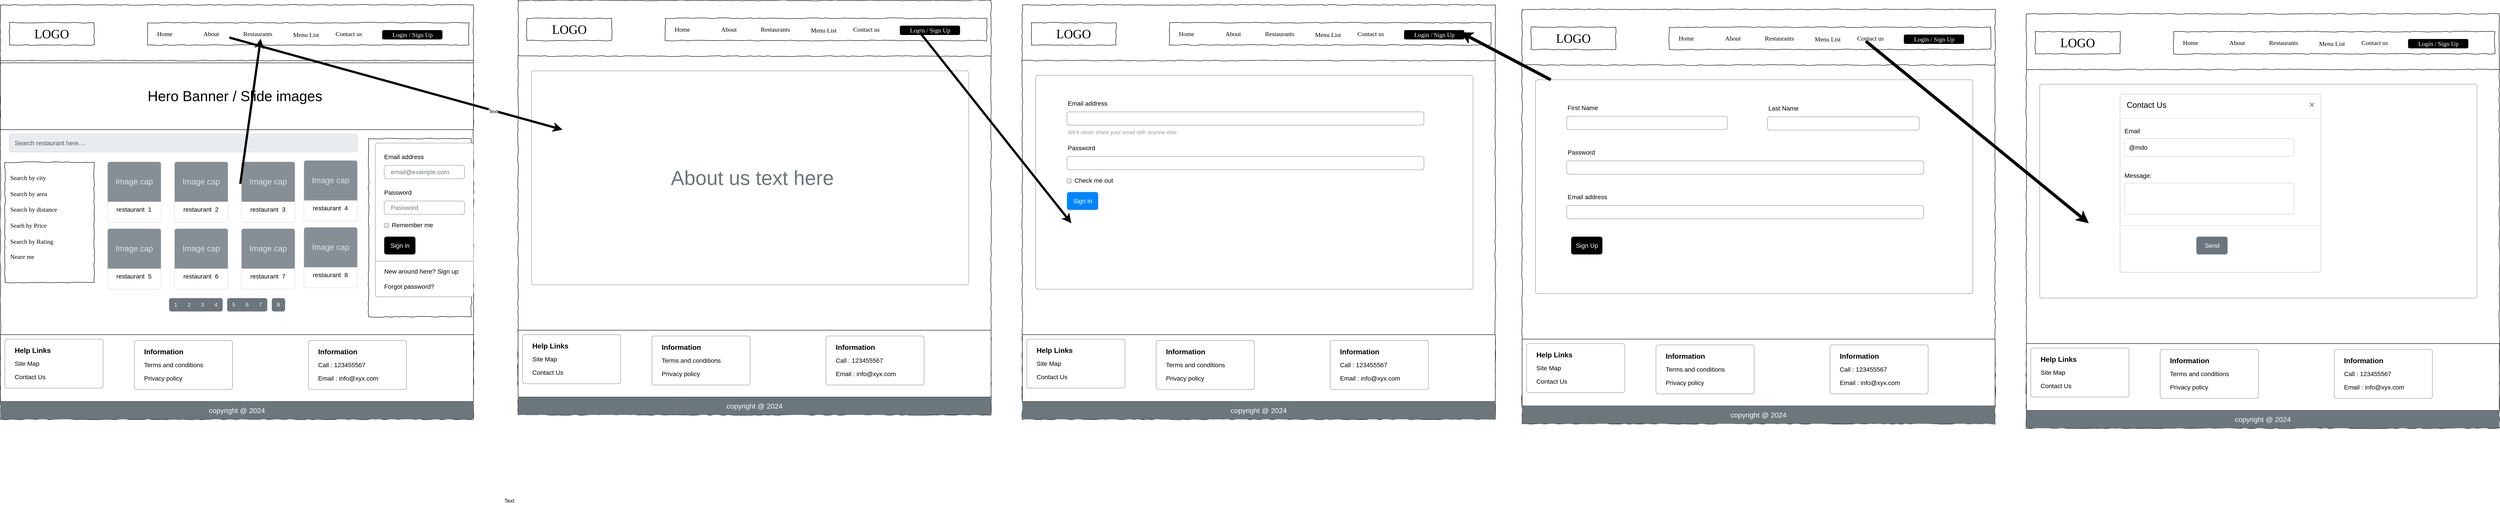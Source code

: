 <mxfile version="25.0.1">
  <diagram name="Page-1" id="03018318-947c-dd8e-b7a3-06fadd420f32">
    <mxGraphModel dx="4714" dy="1240" grid="1" gridSize="10" guides="1" tooltips="1" connect="1" arrows="1" fold="1" page="1" pageScale="1" pageWidth="1100" pageHeight="850" background="none" math="0" shadow="0">
      <root>
        <mxCell id="0" />
        <mxCell id="1" parent="0" />
        <mxCell id="677b7b8949515195-1" value="" style="whiteSpace=wrap;html=1;rounded=0;shadow=0;labelBackgroundColor=none;strokeColor=#000000;strokeWidth=1;fillColor=none;fontFamily=Verdana;fontSize=12;fontColor=#000000;align=center;comic=1;" parent="1" vertex="1">
          <mxGeometry x="20" y="20" width="1060" height="930" as="geometry" />
        </mxCell>
        <mxCell id="677b7b8949515195-2" value="LOGO" style="whiteSpace=wrap;html=1;rounded=0;shadow=0;labelBackgroundColor=none;strokeWidth=1;fontFamily=Verdana;fontSize=28;align=center;comic=1;" parent="1" vertex="1">
          <mxGeometry x="40" y="60" width="190" height="50" as="geometry" />
        </mxCell>
        <mxCell id="677b7b8949515195-9" value="" style="line;strokeWidth=1;html=1;rounded=0;shadow=0;labelBackgroundColor=none;fillColor=none;fontFamily=Verdana;fontSize=14;fontColor=#000000;align=center;comic=1;" parent="1" vertex="1">
          <mxGeometry x="20" y="140" width="1060" height="10" as="geometry" />
        </mxCell>
        <mxCell id="677b7b8949515195-10" value="" style="whiteSpace=wrap;html=1;rounded=0;shadow=0;labelBackgroundColor=none;strokeWidth=1;fillColor=none;fontFamily=Verdana;fontSize=12;align=center;comic=1;" parent="1" vertex="1">
          <mxGeometry x="350" y="60" width="720" height="50" as="geometry" />
        </mxCell>
        <mxCell id="677b7b8949515195-11" value="Home" style="text;html=1;points=[];align=left;verticalAlign=top;spacingTop=-4;fontSize=14;fontFamily=Verdana" parent="1" vertex="1">
          <mxGeometry x="369" y="75" width="60" height="20" as="geometry" />
        </mxCell>
        <mxCell id="677b7b8949515195-12" value="About" style="text;html=1;points=[];align=left;verticalAlign=top;spacingTop=-4;fontSize=14;fontFamily=Verdana" parent="1" vertex="1">
          <mxGeometry x="473" y="75" width="60" height="20" as="geometry" />
        </mxCell>
        <mxCell id="677b7b8949515195-14" value="Contact us&amp;nbsp;" style="text;html=1;points=[];align=left;verticalAlign=top;spacingTop=-4;fontSize=14;fontFamily=Verdana" parent="1" vertex="1">
          <mxGeometry x="769" y="75" width="60" height="20" as="geometry" />
        </mxCell>
        <mxCell id="7AhK19ZsYWksxPjOCYiF-10" value="Restaurants" style="text;html=1;points=[];align=left;verticalAlign=top;spacingTop=-4;fontSize=14;fontFamily=Verdana" vertex="1" parent="1">
          <mxGeometry x="562" y="75" width="60" height="20" as="geometry" />
        </mxCell>
        <mxCell id="7AhK19ZsYWksxPjOCYiF-12" value="Login / Sign Up" style="text;html=1;points=[];align=center;verticalAlign=top;spacingTop=-4;fontSize=14;fontFamily=Verdana;imageHeight=24;rounded=1;fillColor=#000000;fontColor=#ffffff;strokeColor=#000000;" vertex="1" parent="1">
          <mxGeometry x="876" y="77" width="134" height="20" as="geometry" />
        </mxCell>
        <mxCell id="7AhK19ZsYWksxPjOCYiF-13" value="Menu List" style="text;html=1;points=[];align=left;verticalAlign=top;spacingTop=-4;fontSize=14;fontFamily=Verdana" vertex="1" parent="1">
          <mxGeometry x="674" y="77" width="60" height="20" as="geometry" />
        </mxCell>
        <mxCell id="7AhK19ZsYWksxPjOCYiF-55" value="" style="rounded=0;whiteSpace=wrap;html=1;" vertex="1" parent="1">
          <mxGeometry x="20" y="760" width="1060" height="150" as="geometry" />
        </mxCell>
        <mxCell id="7AhK19ZsYWksxPjOCYiF-56" value="" style="swimlane;container=1;shape=mxgraph.bootstrap.rrect;rSize=5;strokeColor=#999999;fillColor=#ffffff;fontStyle=0;childLayout=stackLayout;horizontal=1;startSize=0;horizontalStack=0;resizeParent=1;resizeParentMax=0;resizeLast=0;collapsible=0;marginBottom=0;whiteSpace=wrap;html=1;marginTop=10;marginBottom=10;" vertex="1" parent="1">
          <mxGeometry x="30" y="770" width="220" height="110" as="geometry" />
        </mxCell>
        <mxCell id="7AhK19ZsYWksxPjOCYiF-57" value="&lt;font color=&quot;#000000&quot; style=&quot;font-size: 16px;&quot;&gt;Help Links&lt;/font&gt;" style="text;align=left;verticalAlign=middle;spacingLeft=20;spacingRight=10;overflow=hidden;points=[[0,0.5],[1,0.5]];portConstraint=eastwest;rotatable=0;whiteSpace=wrap;html=1;fontColor=#757E85;fontSize=12;fontStyle=1;" vertex="1" parent="7AhK19ZsYWksxPjOCYiF-56">
          <mxGeometry y="10" width="220" height="30" as="geometry" />
        </mxCell>
        <mxCell id="7AhK19ZsYWksxPjOCYiF-58" value="Site Map" style="text;align=left;verticalAlign=middle;spacingLeft=20;spacingRight=10;overflow=hidden;points=[[0,0.5],[1,0.5]];portConstraint=eastwest;rotatable=0;whiteSpace=wrap;html=1;fontColor=inherit;fontSize=14;fontStyle=0;" vertex="1" parent="7AhK19ZsYWksxPjOCYiF-56">
          <mxGeometry y="40" width="220" height="30" as="geometry" />
        </mxCell>
        <mxCell id="7AhK19ZsYWksxPjOCYiF-59" value="Contact Us" style="text;align=left;verticalAlign=middle;spacingLeft=20;spacingRight=10;overflow=hidden;points=[[0,0.5],[1,0.5]];portConstraint=eastwest;rotatable=0;whiteSpace=wrap;html=1;fontColor=inherit;fontSize=14;fontStyle=0;" vertex="1" parent="7AhK19ZsYWksxPjOCYiF-56">
          <mxGeometry y="70" width="220" height="30" as="geometry" />
        </mxCell>
        <mxCell id="7AhK19ZsYWksxPjOCYiF-64" value="" style="swimlane;container=1;shape=mxgraph.bootstrap.rrect;rSize=5;strokeColor=#999999;fillColor=#ffffff;fontStyle=0;childLayout=stackLayout;horizontal=1;startSize=0;horizontalStack=0;resizeParent=1;resizeParentMax=0;resizeLast=0;collapsible=0;marginBottom=0;whiteSpace=wrap;html=1;marginTop=10;marginBottom=10;" vertex="1" parent="1">
          <mxGeometry x="320" y="773" width="220" height="110" as="geometry" />
        </mxCell>
        <mxCell id="7AhK19ZsYWksxPjOCYiF-65" value="&lt;font color=&quot;#000000&quot; style=&quot;font-size: 16px;&quot;&gt;Information&lt;/font&gt;" style="text;align=left;verticalAlign=middle;spacingLeft=20;spacingRight=10;overflow=hidden;points=[[0,0.5],[1,0.5]];portConstraint=eastwest;rotatable=0;whiteSpace=wrap;html=1;fontColor=#757E85;fontSize=12;fontStyle=1;" vertex="1" parent="7AhK19ZsYWksxPjOCYiF-64">
          <mxGeometry y="10" width="220" height="30" as="geometry" />
        </mxCell>
        <mxCell id="7AhK19ZsYWksxPjOCYiF-66" value="Terms and conditions" style="text;align=left;verticalAlign=middle;spacingLeft=20;spacingRight=10;overflow=hidden;points=[[0,0.5],[1,0.5]];portConstraint=eastwest;rotatable=0;whiteSpace=wrap;html=1;fontColor=inherit;fontSize=14;fontStyle=0;" vertex="1" parent="7AhK19ZsYWksxPjOCYiF-64">
          <mxGeometry y="40" width="220" height="30" as="geometry" />
        </mxCell>
        <mxCell id="7AhK19ZsYWksxPjOCYiF-67" value="Privacy policy" style="text;align=left;verticalAlign=middle;spacingLeft=20;spacingRight=10;overflow=hidden;points=[[0,0.5],[1,0.5]];portConstraint=eastwest;rotatable=0;whiteSpace=wrap;html=1;fontColor=inherit;fontSize=14;fontStyle=0;" vertex="1" parent="7AhK19ZsYWksxPjOCYiF-64">
          <mxGeometry y="70" width="220" height="30" as="geometry" />
        </mxCell>
        <mxCell id="7AhK19ZsYWksxPjOCYiF-68" value="" style="swimlane;container=1;shape=mxgraph.bootstrap.rrect;rSize=5;strokeColor=#999999;fillColor=#ffffff;fontStyle=0;childLayout=stackLayout;horizontal=1;startSize=0;horizontalStack=0;resizeParent=1;resizeParentMax=0;resizeLast=0;collapsible=0;marginBottom=0;whiteSpace=wrap;html=1;marginTop=10;marginBottom=10;" vertex="1" parent="1">
          <mxGeometry x="710" y="773" width="220" height="110" as="geometry" />
        </mxCell>
        <mxCell id="7AhK19ZsYWksxPjOCYiF-69" value="&lt;font color=&quot;#000000&quot; style=&quot;font-size: 16px;&quot;&gt;Information&lt;/font&gt;" style="text;align=left;verticalAlign=middle;spacingLeft=20;spacingRight=10;overflow=hidden;points=[[0,0.5],[1,0.5]];portConstraint=eastwest;rotatable=0;whiteSpace=wrap;html=1;fontColor=#757E85;fontSize=12;fontStyle=1;" vertex="1" parent="7AhK19ZsYWksxPjOCYiF-68">
          <mxGeometry y="10" width="220" height="30" as="geometry" />
        </mxCell>
        <mxCell id="7AhK19ZsYWksxPjOCYiF-71" value="Call : 123455567" style="text;align=left;verticalAlign=middle;spacingLeft=20;spacingRight=10;overflow=hidden;points=[[0,0.5],[1,0.5]];portConstraint=eastwest;rotatable=0;whiteSpace=wrap;html=1;fontColor=inherit;fontSize=14;fontStyle=0;" vertex="1" parent="7AhK19ZsYWksxPjOCYiF-68">
          <mxGeometry y="40" width="220" height="30" as="geometry" />
        </mxCell>
        <mxCell id="7AhK19ZsYWksxPjOCYiF-72" value="Email : info@xyx.com" style="text;align=left;verticalAlign=middle;spacingLeft=20;spacingRight=10;overflow=hidden;points=[[0,0.5],[1,0.5]];portConstraint=eastwest;rotatable=0;whiteSpace=wrap;html=1;fontColor=inherit;fontSize=14;fontStyle=0;" vertex="1" parent="7AhK19ZsYWksxPjOCYiF-68">
          <mxGeometry y="70" width="220" height="30" as="geometry" />
        </mxCell>
        <mxCell id="7AhK19ZsYWksxPjOCYiF-73" value="copyright @ 2024" style="html=1;shadow=0;dashed=0;shape=mxgraph.bootstrap.rrect;rSize=5;strokeColor=none;strokeWidth=1;fillColor=#6C767D;fontColor=#FFFFFF;whiteSpace=wrap;align=center;verticalAlign=middle;spacingLeft=0;fontStyle=0;fontSize=16;spacing=5;" vertex="1" parent="1">
          <mxGeometry x="20" y="910" width="1060" height="40" as="geometry" />
        </mxCell>
        <mxCell id="7AhK19ZsYWksxPjOCYiF-74" value="Text" style="text;html=1;align=center;verticalAlign=middle;resizable=0;points=[];autosize=1;strokeColor=none;fillColor=none;" vertex="1" parent="1">
          <mxGeometry x="-25" y="1128" width="50" height="30" as="geometry" />
        </mxCell>
        <mxCell id="7AhK19ZsYWksxPjOCYiF-75" value="" style="whiteSpace=wrap;html=1;rounded=0;shadow=0;labelBackgroundColor=none;strokeColor=#000000;strokeWidth=1;fillColor=none;fontFamily=Verdana;fontSize=12;fontColor=#000000;align=center;comic=1;" vertex="1" parent="1">
          <mxGeometry x="-1140" y="30" width="1060" height="930" as="geometry" />
        </mxCell>
        <mxCell id="7AhK19ZsYWksxPjOCYiF-76" value="LOGO" style="whiteSpace=wrap;html=1;rounded=0;shadow=0;labelBackgroundColor=none;strokeWidth=1;fontFamily=Verdana;fontSize=28;align=center;comic=1;" vertex="1" parent="1">
          <mxGeometry x="-1120" y="70" width="190" height="50" as="geometry" />
        </mxCell>
        <mxCell id="7AhK19ZsYWksxPjOCYiF-77" value="" style="whiteSpace=wrap;html=1;rounded=0;shadow=0;labelBackgroundColor=none;strokeWidth=1;fillColor=none;fontFamily=Verdana;fontSize=12;align=center;comic=1;" vertex="1" parent="1">
          <mxGeometry x="-1130" y="383" width="200" height="270" as="geometry" />
        </mxCell>
        <mxCell id="7AhK19ZsYWksxPjOCYiF-78" value="" style="line;strokeWidth=1;html=1;rounded=0;shadow=0;labelBackgroundColor=none;fillColor=none;fontFamily=Verdana;fontSize=14;fontColor=#000000;align=center;comic=1;" vertex="1" parent="1">
          <mxGeometry x="-1140" y="150" width="1060" height="10" as="geometry" />
        </mxCell>
        <mxCell id="7AhK19ZsYWksxPjOCYiF-79" value="" style="whiteSpace=wrap;html=1;rounded=0;shadow=0;labelBackgroundColor=none;strokeWidth=1;fillColor=none;fontFamily=Verdana;fontSize=12;align=center;comic=1;" vertex="1" parent="1">
          <mxGeometry x="-810" y="70" width="720" height="50" as="geometry" />
        </mxCell>
        <mxCell id="7AhK19ZsYWksxPjOCYiF-80" value="Home" style="text;html=1;points=[];align=left;verticalAlign=top;spacingTop=-4;fontSize=14;fontFamily=Verdana" vertex="1" parent="1">
          <mxGeometry x="-791" y="85" width="60" height="20" as="geometry" />
        </mxCell>
        <mxCell id="7AhK19ZsYWksxPjOCYiF-81" value="About" style="text;html=1;points=[];align=left;verticalAlign=top;spacingTop=-4;fontSize=14;fontFamily=Verdana" vertex="1" parent="1">
          <mxGeometry x="-687" y="85" width="60" height="20" as="geometry" />
        </mxCell>
        <mxCell id="7AhK19ZsYWksxPjOCYiF-82" value="Contact us&amp;nbsp;" style="text;html=1;points=[];align=left;verticalAlign=top;spacingTop=-4;fontSize=14;fontFamily=Verdana" vertex="1" parent="1">
          <mxGeometry x="-391" y="85" width="60" height="20" as="geometry" />
        </mxCell>
        <mxCell id="7AhK19ZsYWksxPjOCYiF-83" value="" style="whiteSpace=wrap;html=1;rounded=0;shadow=0;labelBackgroundColor=none;strokeWidth=1;fillColor=none;fontFamily=Verdana;fontSize=12;align=center;comic=1;" vertex="1" parent="1">
          <mxGeometry x="-315" y="330" width="230" height="400" as="geometry" />
        </mxCell>
        <mxCell id="7AhK19ZsYWksxPjOCYiF-84" value="Search by city&lt;div&gt;&lt;br&gt;&lt;/div&gt;" style="text;html=1;points=[];align=left;verticalAlign=top;spacingTop=-4;fontSize=14;fontFamily=Verdana" vertex="1" parent="1">
          <mxGeometry x="-1120" y="408" width="170" height="20" as="geometry" />
        </mxCell>
        <mxCell id="7AhK19ZsYWksxPjOCYiF-85" value="Search by area" style="text;html=1;points=[];align=left;verticalAlign=top;spacingTop=-4;fontSize=14;fontFamily=Verdana" vertex="1" parent="1">
          <mxGeometry x="-1120" y="444" width="170" height="20" as="geometry" />
        </mxCell>
        <mxCell id="7AhK19ZsYWksxPjOCYiF-86" value="&lt;div&gt;Search by distance&amp;nbsp;&lt;/div&gt;" style="text;html=1;points=[];align=left;verticalAlign=top;spacingTop=-4;fontSize=14;fontFamily=Verdana" vertex="1" parent="1">
          <mxGeometry x="-1120" y="479" width="170" height="20" as="geometry" />
        </mxCell>
        <mxCell id="7AhK19ZsYWksxPjOCYiF-87" value="Searh by Price" style="text;html=1;points=[];align=left;verticalAlign=top;spacingTop=-4;fontSize=14;fontFamily=Verdana" vertex="1" parent="1">
          <mxGeometry x="-1120" y="515" width="170" height="20" as="geometry" />
        </mxCell>
        <mxCell id="7AhK19ZsYWksxPjOCYiF-88" value="Search by Rating&amp;nbsp;" style="text;html=1;points=[];align=left;verticalAlign=top;spacingTop=-4;fontSize=14;fontFamily=Verdana" vertex="1" parent="1">
          <mxGeometry x="-1120" y="551" width="170" height="20" as="geometry" />
        </mxCell>
        <mxCell id="7AhK19ZsYWksxPjOCYiF-89" value="" style="html=1;shadow=0;dashed=0;shape=mxgraph.bootstrap.rrect;rSize=5;fillColor=#ffffff;strokeColor=#999999;" vertex="1" parent="1">
          <mxGeometry x="-300" y="340" width="220" height="345" as="geometry" />
        </mxCell>
        <mxCell id="7AhK19ZsYWksxPjOCYiF-90" value="Email address" style="fillColor=none;strokeColor=none;align=left;spacing=20;fontSize=14;" vertex="1" parent="7AhK19ZsYWksxPjOCYiF-89">
          <mxGeometry width="220" height="40" relative="1" as="geometry">
            <mxPoint y="10" as="offset" />
          </mxGeometry>
        </mxCell>
        <mxCell id="7AhK19ZsYWksxPjOCYiF-91" value="email@example.com" style="html=1;shadow=0;dashed=0;shape=mxgraph.bootstrap.rrect;rSize=5;fillColor=none;strokeColor=#999999;align=left;spacing=15;fontSize=14;fontColor=#6C767D;" vertex="1" parent="7AhK19ZsYWksxPjOCYiF-89">
          <mxGeometry width="180" height="30" relative="1" as="geometry">
            <mxPoint x="20" y="50" as="offset" />
          </mxGeometry>
        </mxCell>
        <mxCell id="7AhK19ZsYWksxPjOCYiF-92" value="Password" style="fillColor=none;strokeColor=none;align=left;spacing=20;fontSize=14;" vertex="1" parent="7AhK19ZsYWksxPjOCYiF-89">
          <mxGeometry width="220" height="40" relative="1" as="geometry">
            <mxPoint y="90" as="offset" />
          </mxGeometry>
        </mxCell>
        <mxCell id="7AhK19ZsYWksxPjOCYiF-93" value="Password" style="html=1;shadow=0;dashed=0;shape=mxgraph.bootstrap.rrect;rSize=5;fillColor=none;strokeColor=#999999;align=left;spacing=15;fontSize=14;fontColor=#6C767D;" vertex="1" parent="7AhK19ZsYWksxPjOCYiF-89">
          <mxGeometry width="180" height="30" relative="1" as="geometry">
            <mxPoint x="20" y="130" as="offset" />
          </mxGeometry>
        </mxCell>
        <mxCell id="7AhK19ZsYWksxPjOCYiF-94" value="Remember me" style="html=1;shadow=0;dashed=0;shape=mxgraph.bootstrap.rrect;rSize=2;fillColor=#EDEDED;strokeColor=#999999;align=left;fontSize=14;fontColor=#000000;labelPosition=right;verticalLabelPosition=middle;verticalAlign=middle;spacingLeft=5;spacingTop=-2;gradientColor=#DEDEDE;" vertex="1" parent="7AhK19ZsYWksxPjOCYiF-89">
          <mxGeometry width="10" height="10" relative="1" as="geometry">
            <mxPoint x="20" y="180" as="offset" />
          </mxGeometry>
        </mxCell>
        <mxCell id="7AhK19ZsYWksxPjOCYiF-95" value="Sign in" style="html=1;shadow=0;dashed=0;shape=mxgraph.bootstrap.rrect;rSize=5;fillColor=#000000;strokeColor=none;align=center;fontSize=14;fontColor=#FFFFFF;" vertex="1" parent="7AhK19ZsYWksxPjOCYiF-89">
          <mxGeometry width="70" height="40" relative="1" as="geometry">
            <mxPoint x="20" y="210" as="offset" />
          </mxGeometry>
        </mxCell>
        <mxCell id="7AhK19ZsYWksxPjOCYiF-96" value="" style="shape=line;strokeColor=#999999;perimeter=none;resizeWidth=1;" vertex="1" parent="7AhK19ZsYWksxPjOCYiF-89">
          <mxGeometry width="220" height="10" relative="1" as="geometry">
            <mxPoint y="260" as="offset" />
          </mxGeometry>
        </mxCell>
        <mxCell id="7AhK19ZsYWksxPjOCYiF-97" value="New around here? Sign up&lt;br&gt;&lt;br&gt;Forgot password?" style="html=1;fillColor=none;strokeColor=none;align=left;spacing=20;fontSize=14;" vertex="1" parent="7AhK19ZsYWksxPjOCYiF-89">
          <mxGeometry width="220" height="60" relative="1" as="geometry">
            <mxPoint y="275" as="offset" />
          </mxGeometry>
        </mxCell>
        <mxCell id="7AhK19ZsYWksxPjOCYiF-98" value="Restaurants" style="text;html=1;points=[];align=left;verticalAlign=top;spacingTop=-4;fontSize=14;fontFamily=Verdana" vertex="1" parent="1">
          <mxGeometry x="-598" y="85" width="60" height="20" as="geometry" />
        </mxCell>
        <mxCell id="7AhK19ZsYWksxPjOCYiF-99" value="Login / Sign Up" style="text;html=1;points=[];align=center;verticalAlign=top;spacingTop=-4;fontSize=14;fontFamily=Verdana;imageHeight=24;rounded=1;fillColor=#000000;fontColor=#ffffff;strokeColor=#000000;" vertex="1" parent="1">
          <mxGeometry x="-284" y="87" width="134" height="20" as="geometry" />
        </mxCell>
        <mxCell id="7AhK19ZsYWksxPjOCYiF-100" value="Menu List" style="text;html=1;points=[];align=left;verticalAlign=top;spacingTop=-4;fontSize=14;fontFamily=Verdana" vertex="1" parent="1">
          <mxGeometry x="-486" y="87" width="60" height="20" as="geometry" />
        </mxCell>
        <mxCell id="7AhK19ZsYWksxPjOCYiF-101" value="restaurant&amp;nbsp; 1" style="html=1;shadow=0;dashed=0;shape=mxgraph.bootstrap.rrect;rSize=5;strokeColor=#DFDFDF;html=1;whiteSpace=wrap;fillColor=#ffffff;fontColor=#000000;verticalAlign=bottom;align=left;spacing=20;fontSize=14;" vertex="1" parent="1">
          <mxGeometry x="-900" y="382" width="120" height="136" as="geometry" />
        </mxCell>
        <mxCell id="7AhK19ZsYWksxPjOCYiF-102" value="Image cap" style="html=1;shadow=0;dashed=0;shape=mxgraph.bootstrap.topButton;rSize=5;perimeter=none;whiteSpace=wrap;fillColor=#868E96;strokeColor=#DFDFDF;fontColor=#DEE2E6;resizeWidth=1;fontSize=18;" vertex="1" parent="7AhK19ZsYWksxPjOCYiF-101">
          <mxGeometry width="120" height="90" relative="1" as="geometry" />
        </mxCell>
        <mxCell id="7AhK19ZsYWksxPjOCYiF-103" value="restaurant&amp;nbsp; 2" style="html=1;shadow=0;dashed=0;shape=mxgraph.bootstrap.rrect;rSize=5;strokeColor=#DFDFDF;html=1;whiteSpace=wrap;fillColor=#ffffff;fontColor=#000000;verticalAlign=bottom;align=left;spacing=20;fontSize=14;" vertex="1" parent="1">
          <mxGeometry x="-750" y="382" width="120" height="136" as="geometry" />
        </mxCell>
        <mxCell id="7AhK19ZsYWksxPjOCYiF-104" value="Image cap" style="html=1;shadow=0;dashed=0;shape=mxgraph.bootstrap.topButton;rSize=5;perimeter=none;whiteSpace=wrap;fillColor=#868E96;strokeColor=#DFDFDF;fontColor=#DEE2E6;resizeWidth=1;fontSize=18;" vertex="1" parent="7AhK19ZsYWksxPjOCYiF-103">
          <mxGeometry width="120" height="90" relative="1" as="geometry" />
        </mxCell>
        <mxCell id="7AhK19ZsYWksxPjOCYiF-105" value="restaurant&amp;nbsp; 3" style="html=1;shadow=0;dashed=0;shape=mxgraph.bootstrap.rrect;rSize=5;strokeColor=#DFDFDF;html=1;whiteSpace=wrap;fillColor=#ffffff;fontColor=#000000;verticalAlign=bottom;align=left;spacing=20;fontSize=14;" vertex="1" parent="1">
          <mxGeometry x="-600" y="382" width="120" height="136" as="geometry" />
        </mxCell>
        <mxCell id="7AhK19ZsYWksxPjOCYiF-106" value="Image cap" style="html=1;shadow=0;dashed=0;shape=mxgraph.bootstrap.topButton;rSize=5;perimeter=none;whiteSpace=wrap;fillColor=#868E96;strokeColor=#DFDFDF;fontColor=#DEE2E6;resizeWidth=1;fontSize=18;" vertex="1" parent="7AhK19ZsYWksxPjOCYiF-105">
          <mxGeometry width="120" height="90" relative="1" as="geometry" />
        </mxCell>
        <mxCell id="7AhK19ZsYWksxPjOCYiF-107" value="restaurant&amp;nbsp; 4" style="html=1;shadow=0;dashed=0;shape=mxgraph.bootstrap.rrect;rSize=5;strokeColor=#DFDFDF;html=1;whiteSpace=wrap;fillColor=#ffffff;fontColor=#000000;verticalAlign=bottom;align=left;spacing=20;fontSize=14;" vertex="1" parent="1">
          <mxGeometry x="-460" y="379" width="120" height="136" as="geometry" />
        </mxCell>
        <mxCell id="7AhK19ZsYWksxPjOCYiF-108" value="Image cap" style="html=1;shadow=0;dashed=0;shape=mxgraph.bootstrap.topButton;rSize=5;perimeter=none;whiteSpace=wrap;fillColor=#868E96;strokeColor=#DFDFDF;fontColor=#DEE2E6;resizeWidth=1;fontSize=18;" vertex="1" parent="7AhK19ZsYWksxPjOCYiF-107">
          <mxGeometry width="120" height="90" relative="1" as="geometry" />
        </mxCell>
        <mxCell id="7AhK19ZsYWksxPjOCYiF-109" value="restaurant&amp;nbsp; 5" style="html=1;shadow=0;dashed=0;shape=mxgraph.bootstrap.rrect;rSize=5;strokeColor=#DFDFDF;html=1;whiteSpace=wrap;fillColor=#ffffff;fontColor=#000000;verticalAlign=bottom;align=left;spacing=20;fontSize=14;" vertex="1" parent="1">
          <mxGeometry x="-900" y="532" width="120" height="136" as="geometry" />
        </mxCell>
        <mxCell id="7AhK19ZsYWksxPjOCYiF-110" value="Image cap" style="html=1;shadow=0;dashed=0;shape=mxgraph.bootstrap.topButton;rSize=5;perimeter=none;whiteSpace=wrap;fillColor=#868E96;strokeColor=#DFDFDF;fontColor=#DEE2E6;resizeWidth=1;fontSize=18;" vertex="1" parent="7AhK19ZsYWksxPjOCYiF-109">
          <mxGeometry width="120" height="90" relative="1" as="geometry" />
        </mxCell>
        <mxCell id="7AhK19ZsYWksxPjOCYiF-111" value="restaurant&amp;nbsp; 6" style="html=1;shadow=0;dashed=0;shape=mxgraph.bootstrap.rrect;rSize=5;strokeColor=#DFDFDF;html=1;whiteSpace=wrap;fillColor=#ffffff;fontColor=#000000;verticalAlign=bottom;align=left;spacing=20;fontSize=14;" vertex="1" parent="1">
          <mxGeometry x="-750" y="532" width="120" height="136" as="geometry" />
        </mxCell>
        <mxCell id="7AhK19ZsYWksxPjOCYiF-112" value="Image cap" style="html=1;shadow=0;dashed=0;shape=mxgraph.bootstrap.topButton;rSize=5;perimeter=none;whiteSpace=wrap;fillColor=#868E96;strokeColor=#DFDFDF;fontColor=#DEE2E6;resizeWidth=1;fontSize=18;" vertex="1" parent="7AhK19ZsYWksxPjOCYiF-111">
          <mxGeometry width="120" height="90" relative="1" as="geometry" />
        </mxCell>
        <mxCell id="7AhK19ZsYWksxPjOCYiF-113" value="restaurant&amp;nbsp; 7" style="html=1;shadow=0;dashed=0;shape=mxgraph.bootstrap.rrect;rSize=5;strokeColor=#DFDFDF;html=1;whiteSpace=wrap;fillColor=#ffffff;fontColor=#000000;verticalAlign=bottom;align=left;spacing=20;fontSize=14;" vertex="1" parent="1">
          <mxGeometry x="-600" y="532" width="120" height="136" as="geometry" />
        </mxCell>
        <mxCell id="7AhK19ZsYWksxPjOCYiF-114" value="Image cap" style="html=1;shadow=0;dashed=0;shape=mxgraph.bootstrap.topButton;rSize=5;perimeter=none;whiteSpace=wrap;fillColor=#868E96;strokeColor=#DFDFDF;fontColor=#DEE2E6;resizeWidth=1;fontSize=18;" vertex="1" parent="7AhK19ZsYWksxPjOCYiF-113">
          <mxGeometry width="120" height="90" relative="1" as="geometry" />
        </mxCell>
        <mxCell id="7AhK19ZsYWksxPjOCYiF-115" value="restaurant&amp;nbsp; 8" style="html=1;shadow=0;dashed=0;shape=mxgraph.bootstrap.rrect;rSize=5;strokeColor=#DFDFDF;html=1;whiteSpace=wrap;fillColor=#ffffff;fontColor=#000000;verticalAlign=bottom;align=left;spacing=20;fontSize=14;" vertex="1" parent="1">
          <mxGeometry x="-460" y="529" width="120" height="136" as="geometry" />
        </mxCell>
        <mxCell id="7AhK19ZsYWksxPjOCYiF-116" value="Image cap" style="html=1;shadow=0;dashed=0;shape=mxgraph.bootstrap.topButton;rSize=5;perimeter=none;whiteSpace=wrap;fillColor=#868E96;strokeColor=#DFDFDF;fontColor=#DEE2E6;resizeWidth=1;fontSize=18;" vertex="1" parent="7AhK19ZsYWksxPjOCYiF-115">
          <mxGeometry width="120" height="90" relative="1" as="geometry" />
        </mxCell>
        <mxCell id="7AhK19ZsYWksxPjOCYiF-117" value="Neare me" style="text;html=1;points=[];align=left;verticalAlign=top;spacingTop=-4;fontSize=14;fontFamily=Verdana" vertex="1" parent="1">
          <mxGeometry x="-1120" y="585" width="170" height="20" as="geometry" />
        </mxCell>
        <mxCell id="7AhK19ZsYWksxPjOCYiF-118" value="Search&amp;nbsp;restaurant here...." style="html=1;shadow=0;dashed=0;shape=mxgraph.bootstrap.rrect;rSize=5;strokeColor=#CED4DA;strokeWidth=1;fillColor=#E9ECEF;fontColor=#505050;whiteSpace=wrap;align=left;verticalAlign=middle;spacingLeft=10;fontSize=14;" vertex="1" parent="1">
          <mxGeometry x="-1120" y="320" width="780" height="40" as="geometry" />
        </mxCell>
        <mxCell id="7AhK19ZsYWksxPjOCYiF-119" value="&lt;font style=&quot;font-size: 32px;&quot;&gt;Hero Banner / Slide images&amp;nbsp;&lt;/font&gt;" style="rounded=0;whiteSpace=wrap;html=1;" vertex="1" parent="1">
          <mxGeometry x="-1140" y="160" width="1060" height="150" as="geometry" />
        </mxCell>
        <mxCell id="7AhK19ZsYWksxPjOCYiF-120" value="" style="swimlane;shape=mxgraph.bootstrap.anchor;strokeColor=none;fillColor=#6C767D;fontColor=#ffffff;fontStyle=0;childLayout=stackLayout;horizontal=0;startSize=0;horizontalStack=1;resizeParent=1;resizeParentMax=0;resizeLast=0;collapsible=0;marginBottom=0;whiteSpace=wrap;html=1;" vertex="1" parent="1">
          <mxGeometry x="-762" y="688" width="260" height="30" as="geometry" />
        </mxCell>
        <mxCell id="7AhK19ZsYWksxPjOCYiF-121" value="1" style="text;strokeColor=inherit;align=center;verticalAlign=middle;spacingLeft=10;spacingRight=10;overflow=hidden;points=[[0,0.5],[1,0.5]];portConstraint=eastwest;rotatable=0;whiteSpace=wrap;html=1;shape=mxgraph.bootstrap.leftButton;rSize=5;fillColor=inherit;fontColor=inherit;" vertex="1" parent="7AhK19ZsYWksxPjOCYiF-120">
          <mxGeometry width="30" height="30" as="geometry" />
        </mxCell>
        <mxCell id="7AhK19ZsYWksxPjOCYiF-122" value="2" style="text;strokeColor=inherit;align=center;verticalAlign=middle;spacingLeft=10;spacingRight=10;overflow=hidden;points=[[0,0.5],[1,0.5]];portConstraint=eastwest;rotatable=0;whiteSpace=wrap;html=1;rSize=5;fillColor=inherit;fontColor=inherit;" vertex="1" parent="7AhK19ZsYWksxPjOCYiF-120">
          <mxGeometry x="30" width="30" height="30" as="geometry" />
        </mxCell>
        <mxCell id="7AhK19ZsYWksxPjOCYiF-123" value="3" style="text;strokeColor=inherit;align=center;verticalAlign=middle;spacingLeft=10;spacingRight=10;overflow=hidden;points=[[0,0.5],[1,0.5]];portConstraint=eastwest;rotatable=0;whiteSpace=wrap;html=1;rSize=5;fillColor=inherit;fontColor=inherit;" vertex="1" parent="7AhK19ZsYWksxPjOCYiF-120">
          <mxGeometry x="60" width="30" height="30" as="geometry" />
        </mxCell>
        <mxCell id="7AhK19ZsYWksxPjOCYiF-124" value="4" style="text;strokeColor=inherit;align=center;verticalAlign=middle;spacingLeft=10;spacingRight=10;overflow=hidden;points=[[0,0.5],[1,0.5]];portConstraint=eastwest;rotatable=0;whiteSpace=wrap;html=1;shape=mxgraph.bootstrap.rightButton;rSize=5;fillColor=inherit;fontColor=inherit;" vertex="1" parent="7AhK19ZsYWksxPjOCYiF-120">
          <mxGeometry x="90" width="30" height="30" as="geometry" />
        </mxCell>
        <mxCell id="7AhK19ZsYWksxPjOCYiF-125" value="" style="text;" vertex="1" parent="7AhK19ZsYWksxPjOCYiF-120">
          <mxGeometry x="120" width="10" height="30" as="geometry" />
        </mxCell>
        <mxCell id="7AhK19ZsYWksxPjOCYiF-126" value="5" style="text;strokeColor=inherit;align=center;verticalAlign=middle;spacingLeft=10;spacingRight=10;overflow=hidden;points=[[0,0.5],[1,0.5]];portConstraint=eastwest;rotatable=0;whiteSpace=wrap;html=1;shape=mxgraph.bootstrap.leftButton;rSize=5;fillColor=inherit;fontColor=inherit;" vertex="1" parent="7AhK19ZsYWksxPjOCYiF-120">
          <mxGeometry x="130" width="30" height="30" as="geometry" />
        </mxCell>
        <mxCell id="7AhK19ZsYWksxPjOCYiF-127" value="6" style="text;strokeColor=inherit;align=center;verticalAlign=middle;spacingLeft=10;spacingRight=10;overflow=hidden;points=[[0,0.5],[1,0.5]];portConstraint=eastwest;rotatable=0;whiteSpace=wrap;html=1;rSize=5;fillColor=inherit;fontColor=inherit;" vertex="1" parent="7AhK19ZsYWksxPjOCYiF-120">
          <mxGeometry x="160" width="30" height="30" as="geometry" />
        </mxCell>
        <mxCell id="7AhK19ZsYWksxPjOCYiF-128" value="7" style="text;strokeColor=inherit;align=center;verticalAlign=middle;spacingLeft=10;spacingRight=10;overflow=hidden;points=[[0,0.5],[1,0.5]];portConstraint=eastwest;rotatable=0;whiteSpace=wrap;html=1;shape=mxgraph.bootstrap.rightButton;rSize=5;fillColor=inherit;fontColor=inherit;" vertex="1" parent="7AhK19ZsYWksxPjOCYiF-120">
          <mxGeometry x="190" width="30" height="30" as="geometry" />
        </mxCell>
        <mxCell id="7AhK19ZsYWksxPjOCYiF-129" value="" style="text;" vertex="1" parent="7AhK19ZsYWksxPjOCYiF-120">
          <mxGeometry x="220" width="10" height="30" as="geometry" />
        </mxCell>
        <mxCell id="7AhK19ZsYWksxPjOCYiF-130" value="8" style="text;strokeColor=inherit;align=center;verticalAlign=middle;spacingLeft=10;spacingRight=10;overflow=hidden;points=[[0,0.5],[1,0.5]];portConstraint=eastwest;rotatable=0;whiteSpace=wrap;html=1;shape=mxgraph.bootstrap.rrect;rSize=5;fillColor=inherit;fontColor=inherit;" vertex="1" parent="7AhK19ZsYWksxPjOCYiF-120">
          <mxGeometry x="230" width="30" height="30" as="geometry" />
        </mxCell>
        <mxCell id="7AhK19ZsYWksxPjOCYiF-131" value="" style="rounded=0;whiteSpace=wrap;html=1;" vertex="1" parent="1">
          <mxGeometry x="-1140" y="770" width="1060" height="150" as="geometry" />
        </mxCell>
        <mxCell id="7AhK19ZsYWksxPjOCYiF-132" value="" style="swimlane;container=1;shape=mxgraph.bootstrap.rrect;rSize=5;strokeColor=#999999;fillColor=#ffffff;fontStyle=0;childLayout=stackLayout;horizontal=1;startSize=0;horizontalStack=0;resizeParent=1;resizeParentMax=0;resizeLast=0;collapsible=0;marginBottom=0;whiteSpace=wrap;html=1;marginTop=10;marginBottom=10;" vertex="1" parent="1">
          <mxGeometry x="-1130" y="780" width="220" height="110" as="geometry" />
        </mxCell>
        <mxCell id="7AhK19ZsYWksxPjOCYiF-133" value="&lt;font color=&quot;#000000&quot; style=&quot;font-size: 16px;&quot;&gt;Help Links&lt;/font&gt;" style="text;align=left;verticalAlign=middle;spacingLeft=20;spacingRight=10;overflow=hidden;points=[[0,0.5],[1,0.5]];portConstraint=eastwest;rotatable=0;whiteSpace=wrap;html=1;fontColor=#757E85;fontSize=12;fontStyle=1;" vertex="1" parent="7AhK19ZsYWksxPjOCYiF-132">
          <mxGeometry y="10" width="220" height="30" as="geometry" />
        </mxCell>
        <mxCell id="7AhK19ZsYWksxPjOCYiF-134" value="Site Map" style="text;align=left;verticalAlign=middle;spacingLeft=20;spacingRight=10;overflow=hidden;points=[[0,0.5],[1,0.5]];portConstraint=eastwest;rotatable=0;whiteSpace=wrap;html=1;fontColor=inherit;fontSize=14;fontStyle=0;" vertex="1" parent="7AhK19ZsYWksxPjOCYiF-132">
          <mxGeometry y="40" width="220" height="30" as="geometry" />
        </mxCell>
        <mxCell id="7AhK19ZsYWksxPjOCYiF-135" value="Contact Us" style="text;align=left;verticalAlign=middle;spacingLeft=20;spacingRight=10;overflow=hidden;points=[[0,0.5],[1,0.5]];portConstraint=eastwest;rotatable=0;whiteSpace=wrap;html=1;fontColor=inherit;fontSize=14;fontStyle=0;" vertex="1" parent="7AhK19ZsYWksxPjOCYiF-132">
          <mxGeometry y="70" width="220" height="30" as="geometry" />
        </mxCell>
        <mxCell id="7AhK19ZsYWksxPjOCYiF-136" value="" style="swimlane;container=1;shape=mxgraph.bootstrap.rrect;rSize=5;strokeColor=#999999;fillColor=#ffffff;fontStyle=0;childLayout=stackLayout;horizontal=1;startSize=0;horizontalStack=0;resizeParent=1;resizeParentMax=0;resizeLast=0;collapsible=0;marginBottom=0;whiteSpace=wrap;html=1;marginTop=10;marginBottom=10;" vertex="1" parent="1">
          <mxGeometry x="-840" y="783" width="220" height="110" as="geometry" />
        </mxCell>
        <mxCell id="7AhK19ZsYWksxPjOCYiF-137" value="&lt;font color=&quot;#000000&quot; style=&quot;font-size: 16px;&quot;&gt;Information&lt;/font&gt;" style="text;align=left;verticalAlign=middle;spacingLeft=20;spacingRight=10;overflow=hidden;points=[[0,0.5],[1,0.5]];portConstraint=eastwest;rotatable=0;whiteSpace=wrap;html=1;fontColor=#757E85;fontSize=12;fontStyle=1;" vertex="1" parent="7AhK19ZsYWksxPjOCYiF-136">
          <mxGeometry y="10" width="220" height="30" as="geometry" />
        </mxCell>
        <mxCell id="7AhK19ZsYWksxPjOCYiF-138" value="Terms and conditions" style="text;align=left;verticalAlign=middle;spacingLeft=20;spacingRight=10;overflow=hidden;points=[[0,0.5],[1,0.5]];portConstraint=eastwest;rotatable=0;whiteSpace=wrap;html=1;fontColor=inherit;fontSize=14;fontStyle=0;" vertex="1" parent="7AhK19ZsYWksxPjOCYiF-136">
          <mxGeometry y="40" width="220" height="30" as="geometry" />
        </mxCell>
        <mxCell id="7AhK19ZsYWksxPjOCYiF-139" value="Privacy policy" style="text;align=left;verticalAlign=middle;spacingLeft=20;spacingRight=10;overflow=hidden;points=[[0,0.5],[1,0.5]];portConstraint=eastwest;rotatable=0;whiteSpace=wrap;html=1;fontColor=inherit;fontSize=14;fontStyle=0;" vertex="1" parent="7AhK19ZsYWksxPjOCYiF-136">
          <mxGeometry y="70" width="220" height="30" as="geometry" />
        </mxCell>
        <mxCell id="7AhK19ZsYWksxPjOCYiF-140" value="" style="swimlane;container=1;shape=mxgraph.bootstrap.rrect;rSize=5;strokeColor=#999999;fillColor=#ffffff;fontStyle=0;childLayout=stackLayout;horizontal=1;startSize=0;horizontalStack=0;resizeParent=1;resizeParentMax=0;resizeLast=0;collapsible=0;marginBottom=0;whiteSpace=wrap;html=1;marginTop=10;marginBottom=10;" vertex="1" parent="1">
          <mxGeometry x="-450" y="783" width="220" height="110" as="geometry" />
        </mxCell>
        <mxCell id="7AhK19ZsYWksxPjOCYiF-141" value="&lt;font color=&quot;#000000&quot; style=&quot;font-size: 16px;&quot;&gt;Information&lt;/font&gt;" style="text;align=left;verticalAlign=middle;spacingLeft=20;spacingRight=10;overflow=hidden;points=[[0,0.5],[1,0.5]];portConstraint=eastwest;rotatable=0;whiteSpace=wrap;html=1;fontColor=#757E85;fontSize=12;fontStyle=1;" vertex="1" parent="7AhK19ZsYWksxPjOCYiF-140">
          <mxGeometry y="10" width="220" height="30" as="geometry" />
        </mxCell>
        <mxCell id="7AhK19ZsYWksxPjOCYiF-142" value="Call : 123455567" style="text;align=left;verticalAlign=middle;spacingLeft=20;spacingRight=10;overflow=hidden;points=[[0,0.5],[1,0.5]];portConstraint=eastwest;rotatable=0;whiteSpace=wrap;html=1;fontColor=inherit;fontSize=14;fontStyle=0;" vertex="1" parent="7AhK19ZsYWksxPjOCYiF-140">
          <mxGeometry y="40" width="220" height="30" as="geometry" />
        </mxCell>
        <mxCell id="7AhK19ZsYWksxPjOCYiF-143" value="Email : info@xyx.com" style="text;align=left;verticalAlign=middle;spacingLeft=20;spacingRight=10;overflow=hidden;points=[[0,0.5],[1,0.5]];portConstraint=eastwest;rotatable=0;whiteSpace=wrap;html=1;fontColor=inherit;fontSize=14;fontStyle=0;" vertex="1" parent="7AhK19ZsYWksxPjOCYiF-140">
          <mxGeometry y="70" width="220" height="30" as="geometry" />
        </mxCell>
        <mxCell id="7AhK19ZsYWksxPjOCYiF-144" value="copyright @ 2024" style="html=1;shadow=0;dashed=0;shape=mxgraph.bootstrap.rrect;rSize=5;strokeColor=none;strokeWidth=1;fillColor=#6C767D;fontColor=#FFFFFF;whiteSpace=wrap;align=center;verticalAlign=middle;spacingLeft=0;fontStyle=0;fontSize=16;spacing=5;" vertex="1" parent="1">
          <mxGeometry x="-1140" y="920" width="1060" height="40" as="geometry" />
        </mxCell>
        <mxCell id="7AhK19ZsYWksxPjOCYiF-145" value="&lt;font style=&quot;font-size: 45px;&quot;&gt;About us text here&lt;/font&gt;" style="html=1;shadow=0;dashed=0;shape=mxgraph.bootstrap.rrect;rSize=5;strokeColor=#999999;strokeWidth=1;fillColor=#FFFFFF;fontColor=#6C767D;whiteSpace=wrap;align=center;verticalAlign=middle;spacingLeft=10;fontSize=14;spacing=10;" vertex="1" parent="1">
          <mxGeometry x="50" y="178" width="980" height="480" as="geometry" />
        </mxCell>
        <mxCell id="7AhK19ZsYWksxPjOCYiF-146" value="" style="whiteSpace=wrap;html=1;rounded=0;shadow=0;labelBackgroundColor=none;strokeColor=#000000;strokeWidth=1;fillColor=none;fontFamily=Verdana;fontSize=12;fontColor=#000000;align=center;comic=1;" vertex="1" parent="1">
          <mxGeometry x="1150" y="30" width="1060" height="930" as="geometry" />
        </mxCell>
        <mxCell id="7AhK19ZsYWksxPjOCYiF-147" value="LOGO" style="whiteSpace=wrap;html=1;rounded=0;shadow=0;labelBackgroundColor=none;strokeWidth=1;fontFamily=Verdana;fontSize=28;align=center;comic=1;" vertex="1" parent="1">
          <mxGeometry x="1170" y="70" width="190" height="50" as="geometry" />
        </mxCell>
        <mxCell id="7AhK19ZsYWksxPjOCYiF-148" value="" style="line;strokeWidth=1;html=1;rounded=0;shadow=0;labelBackgroundColor=none;fillColor=none;fontFamily=Verdana;fontSize=14;fontColor=#000000;align=center;comic=1;" vertex="1" parent="1">
          <mxGeometry x="1150" y="150" width="1060" height="10" as="geometry" />
        </mxCell>
        <mxCell id="7AhK19ZsYWksxPjOCYiF-149" value="" style="whiteSpace=wrap;html=1;rounded=0;shadow=0;labelBackgroundColor=none;strokeWidth=1;fillColor=none;fontFamily=Verdana;fontSize=12;align=center;comic=1;" vertex="1" parent="1">
          <mxGeometry x="1480" y="70" width="720" height="50" as="geometry" />
        </mxCell>
        <mxCell id="7AhK19ZsYWksxPjOCYiF-150" value="Home" style="text;html=1;points=[];align=left;verticalAlign=top;spacingTop=-4;fontSize=14;fontFamily=Verdana" vertex="1" parent="1">
          <mxGeometry x="1499" y="85" width="60" height="20" as="geometry" />
        </mxCell>
        <mxCell id="7AhK19ZsYWksxPjOCYiF-151" value="About" style="text;html=1;points=[];align=left;verticalAlign=top;spacingTop=-4;fontSize=14;fontFamily=Verdana" vertex="1" parent="1">
          <mxGeometry x="1603" y="85" width="60" height="20" as="geometry" />
        </mxCell>
        <mxCell id="7AhK19ZsYWksxPjOCYiF-152" value="Contact us&amp;nbsp;" style="text;html=1;points=[];align=left;verticalAlign=top;spacingTop=-4;fontSize=14;fontFamily=Verdana" vertex="1" parent="1">
          <mxGeometry x="1899" y="85" width="60" height="20" as="geometry" />
        </mxCell>
        <mxCell id="7AhK19ZsYWksxPjOCYiF-153" value="Restaurants" style="text;html=1;points=[];align=left;verticalAlign=top;spacingTop=-4;fontSize=14;fontFamily=Verdana" vertex="1" parent="1">
          <mxGeometry x="1692" y="85" width="60" height="20" as="geometry" />
        </mxCell>
        <mxCell id="7AhK19ZsYWksxPjOCYiF-154" value="Login / Sign Up" style="text;html=1;points=[];align=center;verticalAlign=top;spacingTop=-4;fontSize=14;fontFamily=Verdana;imageHeight=24;rounded=1;fillColor=#000000;fontColor=#ffffff;strokeColor=#000000;" vertex="1" parent="1">
          <mxGeometry x="2006" y="87" width="134" height="20" as="geometry" />
        </mxCell>
        <mxCell id="7AhK19ZsYWksxPjOCYiF-155" value="Menu List" style="text;html=1;points=[];align=left;verticalAlign=top;spacingTop=-4;fontSize=14;fontFamily=Verdana" vertex="1" parent="1">
          <mxGeometry x="1804" y="87" width="60" height="20" as="geometry" />
        </mxCell>
        <mxCell id="7AhK19ZsYWksxPjOCYiF-156" value="" style="rounded=0;whiteSpace=wrap;html=1;" vertex="1" parent="1">
          <mxGeometry x="1150" y="770" width="1060" height="150" as="geometry" />
        </mxCell>
        <mxCell id="7AhK19ZsYWksxPjOCYiF-157" value="" style="swimlane;container=1;shape=mxgraph.bootstrap.rrect;rSize=5;strokeColor=#999999;fillColor=#ffffff;fontStyle=0;childLayout=stackLayout;horizontal=1;startSize=0;horizontalStack=0;resizeParent=1;resizeParentMax=0;resizeLast=0;collapsible=0;marginBottom=0;whiteSpace=wrap;html=1;marginTop=10;marginBottom=10;" vertex="1" parent="1">
          <mxGeometry x="1160" y="780" width="220" height="110" as="geometry" />
        </mxCell>
        <mxCell id="7AhK19ZsYWksxPjOCYiF-158" value="&lt;font color=&quot;#000000&quot; style=&quot;font-size: 16px;&quot;&gt;Help Links&lt;/font&gt;" style="text;align=left;verticalAlign=middle;spacingLeft=20;spacingRight=10;overflow=hidden;points=[[0,0.5],[1,0.5]];portConstraint=eastwest;rotatable=0;whiteSpace=wrap;html=1;fontColor=#757E85;fontSize=12;fontStyle=1;" vertex="1" parent="7AhK19ZsYWksxPjOCYiF-157">
          <mxGeometry y="10" width="220" height="30" as="geometry" />
        </mxCell>
        <mxCell id="7AhK19ZsYWksxPjOCYiF-159" value="Site Map" style="text;align=left;verticalAlign=middle;spacingLeft=20;spacingRight=10;overflow=hidden;points=[[0,0.5],[1,0.5]];portConstraint=eastwest;rotatable=0;whiteSpace=wrap;html=1;fontColor=inherit;fontSize=14;fontStyle=0;" vertex="1" parent="7AhK19ZsYWksxPjOCYiF-157">
          <mxGeometry y="40" width="220" height="30" as="geometry" />
        </mxCell>
        <mxCell id="7AhK19ZsYWksxPjOCYiF-160" value="Contact Us" style="text;align=left;verticalAlign=middle;spacingLeft=20;spacingRight=10;overflow=hidden;points=[[0,0.5],[1,0.5]];portConstraint=eastwest;rotatable=0;whiteSpace=wrap;html=1;fontColor=inherit;fontSize=14;fontStyle=0;" vertex="1" parent="7AhK19ZsYWksxPjOCYiF-157">
          <mxGeometry y="70" width="220" height="30" as="geometry" />
        </mxCell>
        <mxCell id="7AhK19ZsYWksxPjOCYiF-161" value="" style="swimlane;container=1;shape=mxgraph.bootstrap.rrect;rSize=5;strokeColor=#999999;fillColor=#ffffff;fontStyle=0;childLayout=stackLayout;horizontal=1;startSize=0;horizontalStack=0;resizeParent=1;resizeParentMax=0;resizeLast=0;collapsible=0;marginBottom=0;whiteSpace=wrap;html=1;marginTop=10;marginBottom=10;" vertex="1" parent="1">
          <mxGeometry x="1450" y="783" width="220" height="110" as="geometry" />
        </mxCell>
        <mxCell id="7AhK19ZsYWksxPjOCYiF-162" value="&lt;font color=&quot;#000000&quot; style=&quot;font-size: 16px;&quot;&gt;Information&lt;/font&gt;" style="text;align=left;verticalAlign=middle;spacingLeft=20;spacingRight=10;overflow=hidden;points=[[0,0.5],[1,0.5]];portConstraint=eastwest;rotatable=0;whiteSpace=wrap;html=1;fontColor=#757E85;fontSize=12;fontStyle=1;" vertex="1" parent="7AhK19ZsYWksxPjOCYiF-161">
          <mxGeometry y="10" width="220" height="30" as="geometry" />
        </mxCell>
        <mxCell id="7AhK19ZsYWksxPjOCYiF-163" value="Terms and conditions" style="text;align=left;verticalAlign=middle;spacingLeft=20;spacingRight=10;overflow=hidden;points=[[0,0.5],[1,0.5]];portConstraint=eastwest;rotatable=0;whiteSpace=wrap;html=1;fontColor=inherit;fontSize=14;fontStyle=0;" vertex="1" parent="7AhK19ZsYWksxPjOCYiF-161">
          <mxGeometry y="40" width="220" height="30" as="geometry" />
        </mxCell>
        <mxCell id="7AhK19ZsYWksxPjOCYiF-164" value="Privacy policy" style="text;align=left;verticalAlign=middle;spacingLeft=20;spacingRight=10;overflow=hidden;points=[[0,0.5],[1,0.5]];portConstraint=eastwest;rotatable=0;whiteSpace=wrap;html=1;fontColor=inherit;fontSize=14;fontStyle=0;" vertex="1" parent="7AhK19ZsYWksxPjOCYiF-161">
          <mxGeometry y="70" width="220" height="30" as="geometry" />
        </mxCell>
        <mxCell id="7AhK19ZsYWksxPjOCYiF-165" value="" style="swimlane;container=1;shape=mxgraph.bootstrap.rrect;rSize=5;strokeColor=#999999;fillColor=#ffffff;fontStyle=0;childLayout=stackLayout;horizontal=1;startSize=0;horizontalStack=0;resizeParent=1;resizeParentMax=0;resizeLast=0;collapsible=0;marginBottom=0;whiteSpace=wrap;html=1;marginTop=10;marginBottom=10;" vertex="1" parent="1">
          <mxGeometry x="1840" y="783" width="220" height="110" as="geometry" />
        </mxCell>
        <mxCell id="7AhK19ZsYWksxPjOCYiF-166" value="&lt;font color=&quot;#000000&quot; style=&quot;font-size: 16px;&quot;&gt;Information&lt;/font&gt;" style="text;align=left;verticalAlign=middle;spacingLeft=20;spacingRight=10;overflow=hidden;points=[[0,0.5],[1,0.5]];portConstraint=eastwest;rotatable=0;whiteSpace=wrap;html=1;fontColor=#757E85;fontSize=12;fontStyle=1;" vertex="1" parent="7AhK19ZsYWksxPjOCYiF-165">
          <mxGeometry y="10" width="220" height="30" as="geometry" />
        </mxCell>
        <mxCell id="7AhK19ZsYWksxPjOCYiF-167" value="Call : 123455567" style="text;align=left;verticalAlign=middle;spacingLeft=20;spacingRight=10;overflow=hidden;points=[[0,0.5],[1,0.5]];portConstraint=eastwest;rotatable=0;whiteSpace=wrap;html=1;fontColor=inherit;fontSize=14;fontStyle=0;" vertex="1" parent="7AhK19ZsYWksxPjOCYiF-165">
          <mxGeometry y="40" width="220" height="30" as="geometry" />
        </mxCell>
        <mxCell id="7AhK19ZsYWksxPjOCYiF-168" value="Email : info@xyx.com" style="text;align=left;verticalAlign=middle;spacingLeft=20;spacingRight=10;overflow=hidden;points=[[0,0.5],[1,0.5]];portConstraint=eastwest;rotatable=0;whiteSpace=wrap;html=1;fontColor=inherit;fontSize=14;fontStyle=0;" vertex="1" parent="7AhK19ZsYWksxPjOCYiF-165">
          <mxGeometry y="70" width="220" height="30" as="geometry" />
        </mxCell>
        <mxCell id="7AhK19ZsYWksxPjOCYiF-169" value="copyright @ 2024" style="html=1;shadow=0;dashed=0;shape=mxgraph.bootstrap.rrect;rSize=5;strokeColor=none;strokeWidth=1;fillColor=#6C767D;fontColor=#FFFFFF;whiteSpace=wrap;align=center;verticalAlign=middle;spacingLeft=0;fontStyle=0;fontSize=16;spacing=5;" vertex="1" parent="1">
          <mxGeometry x="1150" y="920" width="1060" height="40" as="geometry" />
        </mxCell>
        <mxCell id="7AhK19ZsYWksxPjOCYiF-170" value="" style="html=1;shadow=0;dashed=0;shape=mxgraph.bootstrap.rrect;rSize=5;strokeColor=#999999;strokeWidth=1;fillColor=#FFFFFF;fontColor=#6C767D;whiteSpace=wrap;align=center;verticalAlign=middle;spacingLeft=10;fontSize=14;spacing=10;" vertex="1" parent="1">
          <mxGeometry x="1180" y="188" width="980" height="480" as="geometry" />
        </mxCell>
        <mxCell id="7AhK19ZsYWksxPjOCYiF-180" value="Email address" style="fillColor=none;strokeColor=none;align=left;fontSize=14;" vertex="1" parent="1">
          <mxGeometry width="260" height="40" relative="1" as="geometry">
            <mxPoint x="1250" y="230" as="offset" />
          </mxGeometry>
        </mxCell>
        <mxCell id="7AhK19ZsYWksxPjOCYiF-181" value="" style="html=1;shadow=0;dashed=0;shape=mxgraph.bootstrap.rrect;rSize=5;fillColor=none;strokeColor=#999999;align=left;spacing=15;fontSize=14;fontColor=#6C767D;" vertex="1" parent="1">
          <mxGeometry width="800" height="30" relative="1" as="geometry">
            <mxPoint x="1250" y="270" as="offset" />
          </mxGeometry>
        </mxCell>
        <mxCell id="7AhK19ZsYWksxPjOCYiF-182" value="We&#39;ll never share your email with anyone else." style="fillColor=none;strokeColor=none;align=left;spacing=2;fontSize=12;fontColor=#999999;" vertex="1" parent="1">
          <mxGeometry width="260" height="30" relative="1" as="geometry">
            <mxPoint x="1250" y="300" as="offset" />
          </mxGeometry>
        </mxCell>
        <mxCell id="7AhK19ZsYWksxPjOCYiF-183" value="Password" style="fillColor=none;strokeColor=none;align=left;fontSize=14;" vertex="1" parent="1">
          <mxGeometry width="260" height="40" relative="1" as="geometry">
            <mxPoint x="1250" y="330" as="offset" />
          </mxGeometry>
        </mxCell>
        <mxCell id="7AhK19ZsYWksxPjOCYiF-184" value="" style="html=1;shadow=0;dashed=0;shape=mxgraph.bootstrap.rrect;rSize=5;fillColor=none;strokeColor=#999999;align=left;spacing=15;fontSize=14;fontColor=#6C767D;" vertex="1" parent="1">
          <mxGeometry width="800" height="30" relative="1" as="geometry">
            <mxPoint x="1250" y="370" as="offset" />
          </mxGeometry>
        </mxCell>
        <mxCell id="7AhK19ZsYWksxPjOCYiF-185" value="Check me out" style="html=1;shadow=0;dashed=0;shape=mxgraph.bootstrap.rrect;rSize=2;fillColor=#EDEDED;strokeColor=#999999;align=left;fontSize=14;fontColor=#000000;labelPosition=right;verticalLabelPosition=middle;verticalAlign=middle;spacingLeft=5;spacingTop=-2;gradientColor=#DEDEDE;" vertex="1" parent="1">
          <mxGeometry width="10" height="10" relative="1" as="geometry">
            <mxPoint x="1250" y="420" as="offset" />
          </mxGeometry>
        </mxCell>
        <mxCell id="7AhK19ZsYWksxPjOCYiF-186" value="Sign in" style="html=1;shadow=0;dashed=0;shape=mxgraph.bootstrap.rrect;rSize=5;fillColor=#0085FC;strokeColor=none;align=center;fontSize=14;fontColor=#FFFFFF;" vertex="1" parent="1">
          <mxGeometry width="70" height="40" relative="1" as="geometry">
            <mxPoint x="1250" y="450" as="offset" />
          </mxGeometry>
        </mxCell>
        <mxCell id="7AhK19ZsYWksxPjOCYiF-187" value="" style="whiteSpace=wrap;html=1;rounded=0;shadow=0;labelBackgroundColor=none;strokeColor=#000000;strokeWidth=1;fillColor=none;fontFamily=Verdana;fontSize=12;fontColor=#000000;align=center;comic=1;" vertex="1" parent="1">
          <mxGeometry x="2270" y="40" width="1060" height="930" as="geometry" />
        </mxCell>
        <mxCell id="7AhK19ZsYWksxPjOCYiF-188" value="LOGO" style="whiteSpace=wrap;html=1;rounded=0;shadow=0;labelBackgroundColor=none;strokeWidth=1;fontFamily=Verdana;fontSize=28;align=center;comic=1;" vertex="1" parent="1">
          <mxGeometry x="2290" y="80" width="190" height="50" as="geometry" />
        </mxCell>
        <mxCell id="7AhK19ZsYWksxPjOCYiF-189" value="" style="line;strokeWidth=1;html=1;rounded=0;shadow=0;labelBackgroundColor=none;fillColor=none;fontFamily=Verdana;fontSize=14;fontColor=#000000;align=center;comic=1;" vertex="1" parent="1">
          <mxGeometry x="2270" y="160" width="1060" height="10" as="geometry" />
        </mxCell>
        <mxCell id="7AhK19ZsYWksxPjOCYiF-190" value="" style="whiteSpace=wrap;html=1;rounded=0;shadow=0;labelBackgroundColor=none;strokeWidth=1;fillColor=none;fontFamily=Verdana;fontSize=12;align=center;comic=1;" vertex="1" parent="1">
          <mxGeometry x="2600" y="80" width="720" height="50" as="geometry" />
        </mxCell>
        <mxCell id="7AhK19ZsYWksxPjOCYiF-191" value="Home" style="text;html=1;points=[];align=left;verticalAlign=top;spacingTop=-4;fontSize=14;fontFamily=Verdana" vertex="1" parent="1">
          <mxGeometry x="2619" y="95" width="60" height="20" as="geometry" />
        </mxCell>
        <mxCell id="7AhK19ZsYWksxPjOCYiF-192" value="About" style="text;html=1;points=[];align=left;verticalAlign=top;spacingTop=-4;fontSize=14;fontFamily=Verdana" vertex="1" parent="1">
          <mxGeometry x="2723" y="95" width="60" height="20" as="geometry" />
        </mxCell>
        <mxCell id="7AhK19ZsYWksxPjOCYiF-193" value="Contact us&amp;nbsp;" style="text;html=1;points=[];align=left;verticalAlign=top;spacingTop=-4;fontSize=14;fontFamily=Verdana" vertex="1" parent="1">
          <mxGeometry x="3019" y="95" width="60" height="20" as="geometry" />
        </mxCell>
        <mxCell id="7AhK19ZsYWksxPjOCYiF-194" value="Restaurants" style="text;html=1;points=[];align=left;verticalAlign=top;spacingTop=-4;fontSize=14;fontFamily=Verdana" vertex="1" parent="1">
          <mxGeometry x="2812" y="95" width="60" height="20" as="geometry" />
        </mxCell>
        <mxCell id="7AhK19ZsYWksxPjOCYiF-195" value="Login / Sign Up" style="text;html=1;points=[];align=center;verticalAlign=top;spacingTop=-4;fontSize=14;fontFamily=Verdana;imageHeight=24;rounded=1;fillColor=#000000;fontColor=#ffffff;strokeColor=#000000;" vertex="1" parent="1">
          <mxGeometry x="3126" y="97" width="134" height="20" as="geometry" />
        </mxCell>
        <mxCell id="7AhK19ZsYWksxPjOCYiF-196" value="Menu List" style="text;html=1;points=[];align=left;verticalAlign=top;spacingTop=-4;fontSize=14;fontFamily=Verdana" vertex="1" parent="1">
          <mxGeometry x="2924" y="97" width="60" height="20" as="geometry" />
        </mxCell>
        <mxCell id="7AhK19ZsYWksxPjOCYiF-197" value="" style="rounded=0;whiteSpace=wrap;html=1;" vertex="1" parent="1">
          <mxGeometry x="2270" y="780" width="1060" height="150" as="geometry" />
        </mxCell>
        <mxCell id="7AhK19ZsYWksxPjOCYiF-198" value="" style="swimlane;container=1;shape=mxgraph.bootstrap.rrect;rSize=5;strokeColor=#999999;fillColor=#ffffff;fontStyle=0;childLayout=stackLayout;horizontal=1;startSize=0;horizontalStack=0;resizeParent=1;resizeParentMax=0;resizeLast=0;collapsible=0;marginBottom=0;whiteSpace=wrap;html=1;marginTop=10;marginBottom=10;" vertex="1" parent="1">
          <mxGeometry x="2280" y="790" width="220" height="110" as="geometry" />
        </mxCell>
        <mxCell id="7AhK19ZsYWksxPjOCYiF-199" value="&lt;font color=&quot;#000000&quot; style=&quot;font-size: 16px;&quot;&gt;Help Links&lt;/font&gt;" style="text;align=left;verticalAlign=middle;spacingLeft=20;spacingRight=10;overflow=hidden;points=[[0,0.5],[1,0.5]];portConstraint=eastwest;rotatable=0;whiteSpace=wrap;html=1;fontColor=#757E85;fontSize=12;fontStyle=1;" vertex="1" parent="7AhK19ZsYWksxPjOCYiF-198">
          <mxGeometry y="10" width="220" height="30" as="geometry" />
        </mxCell>
        <mxCell id="7AhK19ZsYWksxPjOCYiF-200" value="Site Map" style="text;align=left;verticalAlign=middle;spacingLeft=20;spacingRight=10;overflow=hidden;points=[[0,0.5],[1,0.5]];portConstraint=eastwest;rotatable=0;whiteSpace=wrap;html=1;fontColor=inherit;fontSize=14;fontStyle=0;" vertex="1" parent="7AhK19ZsYWksxPjOCYiF-198">
          <mxGeometry y="40" width="220" height="30" as="geometry" />
        </mxCell>
        <mxCell id="7AhK19ZsYWksxPjOCYiF-201" value="Contact Us" style="text;align=left;verticalAlign=middle;spacingLeft=20;spacingRight=10;overflow=hidden;points=[[0,0.5],[1,0.5]];portConstraint=eastwest;rotatable=0;whiteSpace=wrap;html=1;fontColor=inherit;fontSize=14;fontStyle=0;" vertex="1" parent="7AhK19ZsYWksxPjOCYiF-198">
          <mxGeometry y="70" width="220" height="30" as="geometry" />
        </mxCell>
        <mxCell id="7AhK19ZsYWksxPjOCYiF-202" value="" style="swimlane;container=1;shape=mxgraph.bootstrap.rrect;rSize=5;strokeColor=#999999;fillColor=#ffffff;fontStyle=0;childLayout=stackLayout;horizontal=1;startSize=0;horizontalStack=0;resizeParent=1;resizeParentMax=0;resizeLast=0;collapsible=0;marginBottom=0;whiteSpace=wrap;html=1;marginTop=10;marginBottom=10;" vertex="1" parent="1">
          <mxGeometry x="2570" y="793" width="220" height="110" as="geometry" />
        </mxCell>
        <mxCell id="7AhK19ZsYWksxPjOCYiF-203" value="&lt;font color=&quot;#000000&quot; style=&quot;font-size: 16px;&quot;&gt;Information&lt;/font&gt;" style="text;align=left;verticalAlign=middle;spacingLeft=20;spacingRight=10;overflow=hidden;points=[[0,0.5],[1,0.5]];portConstraint=eastwest;rotatable=0;whiteSpace=wrap;html=1;fontColor=#757E85;fontSize=12;fontStyle=1;" vertex="1" parent="7AhK19ZsYWksxPjOCYiF-202">
          <mxGeometry y="10" width="220" height="30" as="geometry" />
        </mxCell>
        <mxCell id="7AhK19ZsYWksxPjOCYiF-204" value="Terms and conditions" style="text;align=left;verticalAlign=middle;spacingLeft=20;spacingRight=10;overflow=hidden;points=[[0,0.5],[1,0.5]];portConstraint=eastwest;rotatable=0;whiteSpace=wrap;html=1;fontColor=inherit;fontSize=14;fontStyle=0;" vertex="1" parent="7AhK19ZsYWksxPjOCYiF-202">
          <mxGeometry y="40" width="220" height="30" as="geometry" />
        </mxCell>
        <mxCell id="7AhK19ZsYWksxPjOCYiF-205" value="Privacy policy" style="text;align=left;verticalAlign=middle;spacingLeft=20;spacingRight=10;overflow=hidden;points=[[0,0.5],[1,0.5]];portConstraint=eastwest;rotatable=0;whiteSpace=wrap;html=1;fontColor=inherit;fontSize=14;fontStyle=0;" vertex="1" parent="7AhK19ZsYWksxPjOCYiF-202">
          <mxGeometry y="70" width="220" height="30" as="geometry" />
        </mxCell>
        <mxCell id="7AhK19ZsYWksxPjOCYiF-206" value="" style="swimlane;container=1;shape=mxgraph.bootstrap.rrect;rSize=5;strokeColor=#999999;fillColor=#ffffff;fontStyle=0;childLayout=stackLayout;horizontal=1;startSize=0;horizontalStack=0;resizeParent=1;resizeParentMax=0;resizeLast=0;collapsible=0;marginBottom=0;whiteSpace=wrap;html=1;marginTop=10;marginBottom=10;" vertex="1" parent="1">
          <mxGeometry x="2960" y="793" width="220" height="110" as="geometry" />
        </mxCell>
        <mxCell id="7AhK19ZsYWksxPjOCYiF-207" value="&lt;font color=&quot;#000000&quot; style=&quot;font-size: 16px;&quot;&gt;Information&lt;/font&gt;" style="text;align=left;verticalAlign=middle;spacingLeft=20;spacingRight=10;overflow=hidden;points=[[0,0.5],[1,0.5]];portConstraint=eastwest;rotatable=0;whiteSpace=wrap;html=1;fontColor=#757E85;fontSize=12;fontStyle=1;" vertex="1" parent="7AhK19ZsYWksxPjOCYiF-206">
          <mxGeometry y="10" width="220" height="30" as="geometry" />
        </mxCell>
        <mxCell id="7AhK19ZsYWksxPjOCYiF-208" value="Call : 123455567" style="text;align=left;verticalAlign=middle;spacingLeft=20;spacingRight=10;overflow=hidden;points=[[0,0.5],[1,0.5]];portConstraint=eastwest;rotatable=0;whiteSpace=wrap;html=1;fontColor=inherit;fontSize=14;fontStyle=0;" vertex="1" parent="7AhK19ZsYWksxPjOCYiF-206">
          <mxGeometry y="40" width="220" height="30" as="geometry" />
        </mxCell>
        <mxCell id="7AhK19ZsYWksxPjOCYiF-209" value="Email : info@xyx.com" style="text;align=left;verticalAlign=middle;spacingLeft=20;spacingRight=10;overflow=hidden;points=[[0,0.5],[1,0.5]];portConstraint=eastwest;rotatable=0;whiteSpace=wrap;html=1;fontColor=inherit;fontSize=14;fontStyle=0;" vertex="1" parent="7AhK19ZsYWksxPjOCYiF-206">
          <mxGeometry y="70" width="220" height="30" as="geometry" />
        </mxCell>
        <mxCell id="7AhK19ZsYWksxPjOCYiF-210" value="copyright @ 2024" style="html=1;shadow=0;dashed=0;shape=mxgraph.bootstrap.rrect;rSize=5;strokeColor=none;strokeWidth=1;fillColor=#6C767D;fontColor=#FFFFFF;whiteSpace=wrap;align=center;verticalAlign=middle;spacingLeft=0;fontStyle=0;fontSize=16;spacing=5;" vertex="1" parent="1">
          <mxGeometry x="2270" y="930" width="1060" height="40" as="geometry" />
        </mxCell>
        <mxCell id="7AhK19ZsYWksxPjOCYiF-211" value="" style="html=1;shadow=0;dashed=0;shape=mxgraph.bootstrap.rrect;rSize=5;strokeColor=#999999;strokeWidth=1;fillColor=#FFFFFF;fontColor=#6C767D;whiteSpace=wrap;align=center;verticalAlign=middle;spacingLeft=10;fontSize=14;spacing=10;" vertex="1" parent="1">
          <mxGeometry x="2300" y="198" width="980" height="480" as="geometry" />
        </mxCell>
        <mxCell id="7AhK19ZsYWksxPjOCYiF-212" value="First Name " style="fillColor=none;strokeColor=none;align=left;fontSize=14;" vertex="1" parent="1">
          <mxGeometry width="260" height="40" relative="1" as="geometry">
            <mxPoint x="2370" y="240" as="offset" />
          </mxGeometry>
        </mxCell>
        <mxCell id="7AhK19ZsYWksxPjOCYiF-213" value="" style="html=1;shadow=0;dashed=0;shape=mxgraph.bootstrap.rrect;rSize=5;fillColor=none;strokeColor=#999999;align=left;spacing=15;fontSize=14;fontColor=#6C767D;" vertex="1" parent="1">
          <mxGeometry width="360" height="30" relative="1" as="geometry">
            <mxPoint x="2370" y="280" as="offset" />
          </mxGeometry>
        </mxCell>
        <mxCell id="7AhK19ZsYWksxPjOCYiF-215" value="Password" style="fillColor=none;strokeColor=none;align=left;fontSize=14;" vertex="1" parent="1">
          <mxGeometry width="260" height="40" relative="1" as="geometry">
            <mxPoint x="2370" y="340" as="offset" />
          </mxGeometry>
        </mxCell>
        <mxCell id="7AhK19ZsYWksxPjOCYiF-216" value="" style="html=1;shadow=0;dashed=0;shape=mxgraph.bootstrap.rrect;rSize=5;fillColor=none;strokeColor=#999999;align=left;spacing=15;fontSize=14;fontColor=#6C767D;" vertex="1" parent="1">
          <mxGeometry width="800" height="30" relative="1" as="geometry">
            <mxPoint x="2370" y="380" as="offset" />
          </mxGeometry>
        </mxCell>
        <mxCell id="7AhK19ZsYWksxPjOCYiF-218" value="Sign Up" style="html=1;shadow=0;dashed=0;shape=mxgraph.bootstrap.rrect;rSize=5;fillColor=#000000;strokeColor=none;align=center;fontSize=14;fontColor=#FFFFFF;" vertex="1" parent="1">
          <mxGeometry width="70" height="40" relative="1" as="geometry">
            <mxPoint x="2380" y="550" as="offset" />
          </mxGeometry>
        </mxCell>
        <mxCell id="7AhK19ZsYWksxPjOCYiF-219" value="Email address" style="fillColor=none;strokeColor=none;align=left;fontSize=14;" vertex="1" parent="1">
          <mxGeometry width="260" height="40" relative="1" as="geometry">
            <mxPoint x="2370" y="440" as="offset" />
          </mxGeometry>
        </mxCell>
        <mxCell id="7AhK19ZsYWksxPjOCYiF-220" value="" style="html=1;shadow=0;dashed=0;shape=mxgraph.bootstrap.rrect;rSize=5;fillColor=none;strokeColor=#999999;align=left;spacing=15;fontSize=14;fontColor=#6C767D;" vertex="1" parent="1">
          <mxGeometry width="800" height="30" relative="1" as="geometry">
            <mxPoint x="2370" y="480" as="offset" />
          </mxGeometry>
        </mxCell>
        <mxCell id="7AhK19ZsYWksxPjOCYiF-221" value="Last Name" style="fillColor=none;strokeColor=none;align=left;fontSize=14;" vertex="1" parent="1">
          <mxGeometry width="260" height="40" relative="1" as="geometry">
            <mxPoint x="2820" y="241" as="offset" />
          </mxGeometry>
        </mxCell>
        <mxCell id="7AhK19ZsYWksxPjOCYiF-222" value="" style="html=1;shadow=0;dashed=0;shape=mxgraph.bootstrap.rrect;rSize=5;fillColor=none;strokeColor=#999999;align=left;spacing=15;fontSize=14;fontColor=#6C767D;" vertex="1" parent="1">
          <mxGeometry width="340" height="30" relative="1" as="geometry">
            <mxPoint x="2820" y="281" as="offset" />
          </mxGeometry>
        </mxCell>
        <mxCell id="7AhK19ZsYWksxPjOCYiF-224" value="" style="whiteSpace=wrap;html=1;rounded=0;shadow=0;labelBackgroundColor=none;strokeColor=#000000;strokeWidth=1;fillColor=none;fontFamily=Verdana;fontSize=12;fontColor=#000000;align=center;comic=1;" vertex="1" parent="1">
          <mxGeometry x="3400" y="50" width="1060" height="930" as="geometry" />
        </mxCell>
        <mxCell id="7AhK19ZsYWksxPjOCYiF-225" value="LOGO" style="whiteSpace=wrap;html=1;rounded=0;shadow=0;labelBackgroundColor=none;strokeWidth=1;fontFamily=Verdana;fontSize=28;align=center;comic=1;" vertex="1" parent="1">
          <mxGeometry x="3420" y="90" width="190" height="50" as="geometry" />
        </mxCell>
        <mxCell id="7AhK19ZsYWksxPjOCYiF-226" value="" style="line;strokeWidth=1;html=1;rounded=0;shadow=0;labelBackgroundColor=none;fillColor=none;fontFamily=Verdana;fontSize=14;fontColor=#000000;align=center;comic=1;" vertex="1" parent="1">
          <mxGeometry x="3400" y="170" width="1060" height="10" as="geometry" />
        </mxCell>
        <mxCell id="7AhK19ZsYWksxPjOCYiF-227" value="" style="whiteSpace=wrap;html=1;rounded=0;shadow=0;labelBackgroundColor=none;strokeWidth=1;fillColor=none;fontFamily=Verdana;fontSize=12;align=center;comic=1;" vertex="1" parent="1">
          <mxGeometry x="3730" y="90" width="720" height="50" as="geometry" />
        </mxCell>
        <mxCell id="7AhK19ZsYWksxPjOCYiF-228" value="Home" style="text;html=1;points=[];align=left;verticalAlign=top;spacingTop=-4;fontSize=14;fontFamily=Verdana" vertex="1" parent="1">
          <mxGeometry x="3749" y="105" width="60" height="20" as="geometry" />
        </mxCell>
        <mxCell id="7AhK19ZsYWksxPjOCYiF-229" value="About" style="text;html=1;points=[];align=left;verticalAlign=top;spacingTop=-4;fontSize=14;fontFamily=Verdana" vertex="1" parent="1">
          <mxGeometry x="3853" y="105" width="60" height="20" as="geometry" />
        </mxCell>
        <mxCell id="7AhK19ZsYWksxPjOCYiF-230" value="Contact us&amp;nbsp;" style="text;html=1;points=[];align=left;verticalAlign=top;spacingTop=-4;fontSize=14;fontFamily=Verdana" vertex="1" parent="1">
          <mxGeometry x="4149" y="105" width="60" height="20" as="geometry" />
        </mxCell>
        <mxCell id="7AhK19ZsYWksxPjOCYiF-231" value="Restaurants" style="text;html=1;points=[];align=left;verticalAlign=top;spacingTop=-4;fontSize=14;fontFamily=Verdana" vertex="1" parent="1">
          <mxGeometry x="3942" y="105" width="60" height="20" as="geometry" />
        </mxCell>
        <mxCell id="7AhK19ZsYWksxPjOCYiF-232" value="Login / Sign Up" style="text;html=1;points=[];align=center;verticalAlign=top;spacingTop=-4;fontSize=14;fontFamily=Verdana;imageHeight=24;rounded=1;fillColor=#000000;fontColor=#ffffff;strokeColor=#000000;" vertex="1" parent="1">
          <mxGeometry x="4256" y="107" width="134" height="20" as="geometry" />
        </mxCell>
        <mxCell id="7AhK19ZsYWksxPjOCYiF-233" value="Menu List" style="text;html=1;points=[];align=left;verticalAlign=top;spacingTop=-4;fontSize=14;fontFamily=Verdana" vertex="1" parent="1">
          <mxGeometry x="4054" y="107" width="60" height="20" as="geometry" />
        </mxCell>
        <mxCell id="7AhK19ZsYWksxPjOCYiF-234" value="" style="rounded=0;whiteSpace=wrap;html=1;" vertex="1" parent="1">
          <mxGeometry x="3400" y="790" width="1060" height="150" as="geometry" />
        </mxCell>
        <mxCell id="7AhK19ZsYWksxPjOCYiF-235" value="" style="swimlane;container=1;shape=mxgraph.bootstrap.rrect;rSize=5;strokeColor=#999999;fillColor=#ffffff;fontStyle=0;childLayout=stackLayout;horizontal=1;startSize=0;horizontalStack=0;resizeParent=1;resizeParentMax=0;resizeLast=0;collapsible=0;marginBottom=0;whiteSpace=wrap;html=1;marginTop=10;marginBottom=10;" vertex="1" parent="1">
          <mxGeometry x="3410" y="800" width="220" height="110" as="geometry" />
        </mxCell>
        <mxCell id="7AhK19ZsYWksxPjOCYiF-236" value="&lt;font color=&quot;#000000&quot; style=&quot;font-size: 16px;&quot;&gt;Help Links&lt;/font&gt;" style="text;align=left;verticalAlign=middle;spacingLeft=20;spacingRight=10;overflow=hidden;points=[[0,0.5],[1,0.5]];portConstraint=eastwest;rotatable=0;whiteSpace=wrap;html=1;fontColor=#757E85;fontSize=12;fontStyle=1;" vertex="1" parent="7AhK19ZsYWksxPjOCYiF-235">
          <mxGeometry y="10" width="220" height="30" as="geometry" />
        </mxCell>
        <mxCell id="7AhK19ZsYWksxPjOCYiF-237" value="Site Map" style="text;align=left;verticalAlign=middle;spacingLeft=20;spacingRight=10;overflow=hidden;points=[[0,0.5],[1,0.5]];portConstraint=eastwest;rotatable=0;whiteSpace=wrap;html=1;fontColor=inherit;fontSize=14;fontStyle=0;" vertex="1" parent="7AhK19ZsYWksxPjOCYiF-235">
          <mxGeometry y="40" width="220" height="30" as="geometry" />
        </mxCell>
        <mxCell id="7AhK19ZsYWksxPjOCYiF-238" value="Contact Us" style="text;align=left;verticalAlign=middle;spacingLeft=20;spacingRight=10;overflow=hidden;points=[[0,0.5],[1,0.5]];portConstraint=eastwest;rotatable=0;whiteSpace=wrap;html=1;fontColor=inherit;fontSize=14;fontStyle=0;" vertex="1" parent="7AhK19ZsYWksxPjOCYiF-235">
          <mxGeometry y="70" width="220" height="30" as="geometry" />
        </mxCell>
        <mxCell id="7AhK19ZsYWksxPjOCYiF-239" value="" style="swimlane;container=1;shape=mxgraph.bootstrap.rrect;rSize=5;strokeColor=#999999;fillColor=#ffffff;fontStyle=0;childLayout=stackLayout;horizontal=1;startSize=0;horizontalStack=0;resizeParent=1;resizeParentMax=0;resizeLast=0;collapsible=0;marginBottom=0;whiteSpace=wrap;html=1;marginTop=10;marginBottom=10;" vertex="1" parent="1">
          <mxGeometry x="3700" y="803" width="220" height="110" as="geometry" />
        </mxCell>
        <mxCell id="7AhK19ZsYWksxPjOCYiF-240" value="&lt;font color=&quot;#000000&quot; style=&quot;font-size: 16px;&quot;&gt;Information&lt;/font&gt;" style="text;align=left;verticalAlign=middle;spacingLeft=20;spacingRight=10;overflow=hidden;points=[[0,0.5],[1,0.5]];portConstraint=eastwest;rotatable=0;whiteSpace=wrap;html=1;fontColor=#757E85;fontSize=12;fontStyle=1;" vertex="1" parent="7AhK19ZsYWksxPjOCYiF-239">
          <mxGeometry y="10" width="220" height="30" as="geometry" />
        </mxCell>
        <mxCell id="7AhK19ZsYWksxPjOCYiF-241" value="Terms and conditions" style="text;align=left;verticalAlign=middle;spacingLeft=20;spacingRight=10;overflow=hidden;points=[[0,0.5],[1,0.5]];portConstraint=eastwest;rotatable=0;whiteSpace=wrap;html=1;fontColor=inherit;fontSize=14;fontStyle=0;" vertex="1" parent="7AhK19ZsYWksxPjOCYiF-239">
          <mxGeometry y="40" width="220" height="30" as="geometry" />
        </mxCell>
        <mxCell id="7AhK19ZsYWksxPjOCYiF-242" value="Privacy policy" style="text;align=left;verticalAlign=middle;spacingLeft=20;spacingRight=10;overflow=hidden;points=[[0,0.5],[1,0.5]];portConstraint=eastwest;rotatable=0;whiteSpace=wrap;html=1;fontColor=inherit;fontSize=14;fontStyle=0;" vertex="1" parent="7AhK19ZsYWksxPjOCYiF-239">
          <mxGeometry y="70" width="220" height="30" as="geometry" />
        </mxCell>
        <mxCell id="7AhK19ZsYWksxPjOCYiF-243" value="" style="swimlane;container=1;shape=mxgraph.bootstrap.rrect;rSize=5;strokeColor=#999999;fillColor=#ffffff;fontStyle=0;childLayout=stackLayout;horizontal=1;startSize=0;horizontalStack=0;resizeParent=1;resizeParentMax=0;resizeLast=0;collapsible=0;marginBottom=0;whiteSpace=wrap;html=1;marginTop=10;marginBottom=10;" vertex="1" parent="1">
          <mxGeometry x="4090" y="803" width="220" height="110" as="geometry" />
        </mxCell>
        <mxCell id="7AhK19ZsYWksxPjOCYiF-244" value="&lt;font color=&quot;#000000&quot; style=&quot;font-size: 16px;&quot;&gt;Information&lt;/font&gt;" style="text;align=left;verticalAlign=middle;spacingLeft=20;spacingRight=10;overflow=hidden;points=[[0,0.5],[1,0.5]];portConstraint=eastwest;rotatable=0;whiteSpace=wrap;html=1;fontColor=#757E85;fontSize=12;fontStyle=1;" vertex="1" parent="7AhK19ZsYWksxPjOCYiF-243">
          <mxGeometry y="10" width="220" height="30" as="geometry" />
        </mxCell>
        <mxCell id="7AhK19ZsYWksxPjOCYiF-245" value="Call : 123455567" style="text;align=left;verticalAlign=middle;spacingLeft=20;spacingRight=10;overflow=hidden;points=[[0,0.5],[1,0.5]];portConstraint=eastwest;rotatable=0;whiteSpace=wrap;html=1;fontColor=inherit;fontSize=14;fontStyle=0;" vertex="1" parent="7AhK19ZsYWksxPjOCYiF-243">
          <mxGeometry y="40" width="220" height="30" as="geometry" />
        </mxCell>
        <mxCell id="7AhK19ZsYWksxPjOCYiF-246" value="Email : info@xyx.com" style="text;align=left;verticalAlign=middle;spacingLeft=20;spacingRight=10;overflow=hidden;points=[[0,0.5],[1,0.5]];portConstraint=eastwest;rotatable=0;whiteSpace=wrap;html=1;fontColor=inherit;fontSize=14;fontStyle=0;" vertex="1" parent="7AhK19ZsYWksxPjOCYiF-243">
          <mxGeometry y="70" width="220" height="30" as="geometry" />
        </mxCell>
        <mxCell id="7AhK19ZsYWksxPjOCYiF-247" value="copyright @ 2024" style="html=1;shadow=0;dashed=0;shape=mxgraph.bootstrap.rrect;rSize=5;strokeColor=none;strokeWidth=1;fillColor=#6C767D;fontColor=#FFFFFF;whiteSpace=wrap;align=center;verticalAlign=middle;spacingLeft=0;fontStyle=0;fontSize=16;spacing=5;" vertex="1" parent="1">
          <mxGeometry x="3400" y="940" width="1060" height="40" as="geometry" />
        </mxCell>
        <mxCell id="7AhK19ZsYWksxPjOCYiF-248" value="" style="html=1;shadow=0;dashed=0;shape=mxgraph.bootstrap.rrect;rSize=5;strokeColor=#999999;strokeWidth=1;fillColor=#FFFFFF;fontColor=#6C767D;whiteSpace=wrap;align=center;verticalAlign=middle;spacingLeft=10;fontSize=14;spacing=10;" vertex="1" parent="1">
          <mxGeometry x="3430" y="208" width="980" height="480" as="geometry" />
        </mxCell>
        <mxCell id="7AhK19ZsYWksxPjOCYiF-258" value="Contact Us" style="html=1;shadow=0;dashed=0;shape=mxgraph.bootstrap.rrect;rSize=5;html=1;strokeColor=#C8C8C8;fillColor=#ffffff;whiteSpace=wrap;verticalAlign=top;align=left;fontSize=18;spacing=15;spacingTop=-5;" vertex="1" parent="1">
          <mxGeometry x="3610" y="230" width="450" height="400" as="geometry" />
        </mxCell>
        <mxCell id="7AhK19ZsYWksxPjOCYiF-259" value="" style="shape=line;strokeColor=#dddddd;resizeWidth=1;" vertex="1" parent="7AhK19ZsYWksxPjOCYiF-258">
          <mxGeometry width="450" height="10" relative="1" as="geometry">
            <mxPoint y="50" as="offset" />
          </mxGeometry>
        </mxCell>
        <mxCell id="7AhK19ZsYWksxPjOCYiF-260" value="" style="html=1;shadow=0;dashed=0;shape=mxgraph.bootstrap.x;strokeColor=#868686;strokeWidth=2;" vertex="1" parent="7AhK19ZsYWksxPjOCYiF-258">
          <mxGeometry x="1" width="8" height="8" relative="1" as="geometry">
            <mxPoint x="-24" y="20" as="offset" />
          </mxGeometry>
        </mxCell>
        <mxCell id="7AhK19ZsYWksxPjOCYiF-261" value="Email" style="strokeColor=none;fillColor=none;resizeWidth=1;align=left;verticalAlign=top;spacing=10;fontSize=14;whiteSpace=wrap;html=1;" vertex="1" parent="7AhK19ZsYWksxPjOCYiF-258">
          <mxGeometry width="450" height="40" relative="1" as="geometry">
            <mxPoint y="60" as="offset" />
          </mxGeometry>
        </mxCell>
        <mxCell id="7AhK19ZsYWksxPjOCYiF-262" value="@mdo" style="html=1;shadow=0;dashed=0;shape=mxgraph.bootstrap.rrect;rSize=5;strokeColor=#CED4DA;fillColor=none;align=left;verticalAlign=middle;spacing=10;fontSize=14;whiteSpace=wrap;html=1;" vertex="1" parent="7AhK19ZsYWksxPjOCYiF-258">
          <mxGeometry width="380" height="40" relative="1" as="geometry">
            <mxPoint x="10" y="100" as="offset" />
          </mxGeometry>
        </mxCell>
        <mxCell id="7AhK19ZsYWksxPjOCYiF-263" value="Message:" style="strokeColor=none;fillColor=none;resizeWidth=1;align=left;verticalAlign=top;spacing=10;fontSize=14;whiteSpace=wrap;html=1;" vertex="1" parent="7AhK19ZsYWksxPjOCYiF-258">
          <mxGeometry width="450" height="40" relative="1" as="geometry">
            <mxPoint y="160" as="offset" />
          </mxGeometry>
        </mxCell>
        <mxCell id="7AhK19ZsYWksxPjOCYiF-264" value="" style="html=1;shadow=0;dashed=0;shape=mxgraph.bootstrap.rrect;rSize=5;strokeColor=#CED4DA;fillColor=none;align=left;verticalAlign=middle;spacing=10;fontSize=14;whiteSpace=wrap;html=1;" vertex="1" parent="7AhK19ZsYWksxPjOCYiF-258">
          <mxGeometry width="380" height="70" relative="1" as="geometry">
            <mxPoint x="10" y="200" as="offset" />
          </mxGeometry>
        </mxCell>
        <mxCell id="7AhK19ZsYWksxPjOCYiF-265" value="" style="shape=line;strokeColor=#dddddd;resizeWidth=1;" vertex="1" parent="7AhK19ZsYWksxPjOCYiF-258">
          <mxGeometry width="450" height="10" relative="1" as="geometry">
            <mxPoint y="290" as="offset" />
          </mxGeometry>
        </mxCell>
        <mxCell id="7AhK19ZsYWksxPjOCYiF-267" value="Send" style="html=1;shadow=0;dashed=0;shape=mxgraph.bootstrap.rrect;rSize=5;fillColor=#6C757D;strokeColor=none;fontColor=#FFFFFF;fontSize=14;" vertex="1" parent="7AhK19ZsYWksxPjOCYiF-258">
          <mxGeometry x="1" y="1" width="70" height="40" relative="1" as="geometry">
            <mxPoint x="-279" y="-80" as="offset" />
          </mxGeometry>
        </mxCell>
        <mxCell id="7AhK19ZsYWksxPjOCYiF-271" value="" style="endArrow=classic;html=1;rounded=0;entryX=0.071;entryY=0.275;entryDx=0;entryDy=0;entryPerimeter=0;strokeWidth=5;" edge="1" parent="1" source="7AhK19ZsYWksxPjOCYiF-81" target="7AhK19ZsYWksxPjOCYiF-145">
          <mxGeometry width="50" height="50" relative="1" as="geometry">
            <mxPoint x="-730" y="150" as="sourcePoint" />
            <mxPoint x="-680" y="100" as="targetPoint" />
          </mxGeometry>
        </mxCell>
        <mxCell id="7AhK19ZsYWksxPjOCYiF-272" value="Text" style="edgeLabel;html=1;align=center;verticalAlign=middle;resizable=0;points=[];" vertex="1" connectable="0" parent="7AhK19ZsYWksxPjOCYiF-271">
          <mxGeometry x="0.582" y="-2" relative="1" as="geometry">
            <mxPoint x="1" as="offset" />
          </mxGeometry>
        </mxCell>
        <mxCell id="7AhK19ZsYWksxPjOCYiF-273" value="" style="endArrow=classic;html=1;rounded=0;entryX=0.686;entryY=1.036;entryDx=0;entryDy=0;entryPerimeter=0;exitX=-0.021;exitY=0.549;exitDx=0;exitDy=0;exitPerimeter=0;strokeWidth=5;" edge="1" parent="1" source="7AhK19ZsYWksxPjOCYiF-106" target="7AhK19ZsYWksxPjOCYiF-98">
          <mxGeometry width="50" height="50" relative="1" as="geometry">
            <mxPoint x="-170" y="570" as="sourcePoint" />
            <mxPoint x="-120" y="520" as="targetPoint" />
          </mxGeometry>
        </mxCell>
        <mxCell id="7AhK19ZsYWksxPjOCYiF-274" value="" style="endArrow=classic;html=1;rounded=0;exitX=0.33;exitY=0.721;exitDx=0;exitDy=0;exitPerimeter=0;strokeWidth=5;" edge="1" parent="1" source="7AhK19ZsYWksxPjOCYiF-12">
          <mxGeometry width="50" height="50" relative="1" as="geometry">
            <mxPoint x="1210" y="570" as="sourcePoint" />
            <mxPoint x="1260" y="520" as="targetPoint" />
          </mxGeometry>
        </mxCell>
        <mxCell id="7AhK19ZsYWksxPjOCYiF-275" value="" style="endArrow=classic;html=1;rounded=0;entryX=0.938;entryY=0.221;entryDx=0;entryDy=0;entryPerimeter=0;strokeWidth=7;" edge="1" parent="1" source="7AhK19ZsYWksxPjOCYiF-211" target="7AhK19ZsYWksxPjOCYiF-154">
          <mxGeometry width="50" height="50" relative="1" as="geometry">
            <mxPoint x="2450" y="570" as="sourcePoint" />
            <mxPoint x="2500" y="520" as="targetPoint" />
          </mxGeometry>
        </mxCell>
        <mxCell id="7AhK19ZsYWksxPjOCYiF-279" value="" style="endArrow=classic;html=1;rounded=0;exitX=0.355;exitY=0.821;exitDx=0;exitDy=0;exitPerimeter=0;strokeWidth=7;" edge="1" parent="1" source="7AhK19ZsYWksxPjOCYiF-193">
          <mxGeometry width="50" height="50" relative="1" as="geometry">
            <mxPoint x="3490" y="570" as="sourcePoint" />
            <mxPoint x="3540" y="520" as="targetPoint" />
          </mxGeometry>
        </mxCell>
      </root>
    </mxGraphModel>
  </diagram>
</mxfile>
